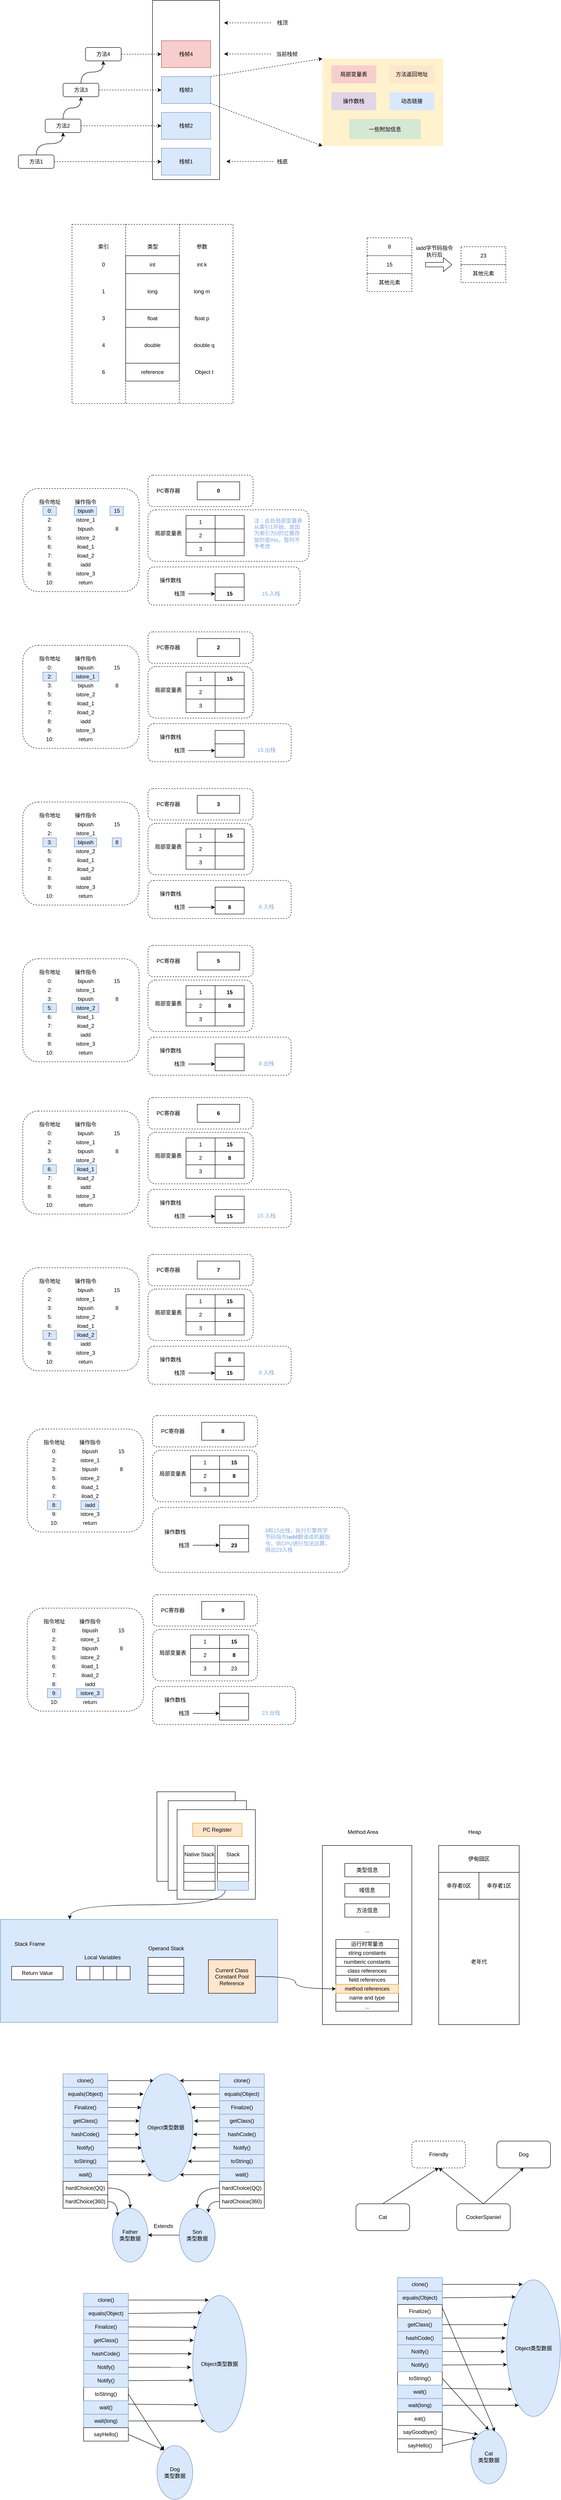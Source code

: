 <mxfile version="13.6.2" type="device"><diagram id="BhoF12RmmwXJAaV2Jyrg" name="Page-1"><mxGraphModel dx="666" dy="453" grid="1" gridSize="10" guides="1" tooltips="1" connect="1" arrows="1" fold="1" page="1" pageScale="1" pageWidth="827" pageHeight="1169" math="0" shadow="0"><root><mxCell id="0"/><mxCell id="1" parent="0"/><mxCell id="m9-29IGHkSjZO64ARbEi-3" value="" style="rounded=0;whiteSpace=wrap;html=1;" vertex="1" parent="1"><mxGeometry x="770" y="4190" width="200" height="400" as="geometry"/></mxCell><mxCell id="EKb4et1NYp_gkj3PgPFo-521" value="" style="rounded=0;whiteSpace=wrap;html=1;labelBackgroundColor=#ffffff;align=center;fillColor=#dae8fc;strokeColor=#6c8ebf;" parent="1" vertex="1"><mxGeometry x="50" y="4355" width="620" height="230" as="geometry"/></mxCell><mxCell id="EKb4et1NYp_gkj3PgPFo-508" value="" style="rounded=0;whiteSpace=wrap;html=1;labelBackgroundColor=#ffffff;fontColor=#7EA6E0;align=left;" parent="1" vertex="1"><mxGeometry x="400" y="4070" width="175" height="200" as="geometry"/></mxCell><mxCell id="EKb4et1NYp_gkj3PgPFo-507" value="" style="rounded=0;whiteSpace=wrap;html=1;labelBackgroundColor=#ffffff;fontColor=#7EA6E0;align=left;" parent="1" vertex="1"><mxGeometry x="425" y="4090" width="175" height="200" as="geometry"/></mxCell><mxCell id="EKb4et1NYp_gkj3PgPFo-121" value="&lt;span style=&quot;color: rgba(0 , 0 , 0 , 0) ; font-family: monospace ; font-size: 0px ; background-color: rgb(248 , 249 , 250)&quot;&gt;%3CmxGraphModel%3E%3Croot%3E%3CmxCell%20id%3D%220%22%2F%3E%3CmxCell%20id%3D%221%22%20parent%3D%220%22%2F%3E%3CmxCell%20id%3D%222%22%20value%3D%2215%20%E5%87%BA%E6%A0%88%22%20style%3D%22text%3Bhtml%3D1%3BstrokeColor%3Dnone%3BfillColor%3Dnone%3Balign%3Dcenter%3BverticalAlign%3Dmiddle%3BwhiteSpace%3Dwrap%3Brounded%3D0%3Bdashed%3D1%3BlabelBackgroundColor%3D%23ffffff%3BfontColor%3D%237EA6E0%3B%22%20vertex%3D%221%22%20parent%3D%221%22%3E%3CmxGeometry%20x%3D%22620%22%20y%3D%221734%22%20width%3D%2250%22%20height%3D%2220%22%20as%3D%22geometry%22%2F%3E%3C%2FmxCell%3E%3C%2Froot%3E%3C%2FmxGraphModel%3E&lt;/span&gt;" style="rounded=1;whiteSpace=wrap;html=1;dashed=1;labelBackgroundColor=#ffffff;" parent="1" vertex="1"><mxGeometry x="380" y="1335" width="340" height="85" as="geometry"/></mxCell><mxCell id="EKb4et1NYp_gkj3PgPFo-113" value="" style="rounded=1;whiteSpace=wrap;html=1;labelBackgroundColor=#ffffff;dashed=1;" parent="1" vertex="1"><mxGeometry x="380" y="1207.5" width="360" height="115" as="geometry"/></mxCell><mxCell id="EKb4et1NYp_gkj3PgPFo-112" value="" style="rounded=1;whiteSpace=wrap;html=1;dashed=1;labelBackgroundColor=#ffffff;" parent="1" vertex="1"><mxGeometry x="380" y="1130" width="235" height="70" as="geometry"/></mxCell><mxCell id="EKb4et1NYp_gkj3PgPFo-102" value="" style="rounded=1;whiteSpace=wrap;html=1;dashed=1;labelBackgroundColor=#ffffff;" parent="1" vertex="1"><mxGeometry x="100" y="1160" width="260" height="230" as="geometry"/></mxCell><mxCell id="EKb4et1NYp_gkj3PgPFo-70" value="" style="rounded=0;whiteSpace=wrap;html=1;labelBackgroundColor=#ffffff;dashed=1;" parent="1" vertex="1"><mxGeometry x="450" y="570" width="120" height="400" as="geometry"/></mxCell><mxCell id="EKb4et1NYp_gkj3PgPFo-69" value="" style="rounded=0;whiteSpace=wrap;html=1;labelBackgroundColor=#ffffff;dashed=1;" parent="1" vertex="1"><mxGeometry x="330" y="570" width="120" height="400" as="geometry"/></mxCell><mxCell id="EKb4et1NYp_gkj3PgPFo-68" value="" style="rounded=0;whiteSpace=wrap;html=1;labelBackgroundColor=#ffffff;dashed=1;" parent="1" vertex="1"><mxGeometry x="210" y="570" width="120" height="400" as="geometry"/></mxCell><mxCell id="EKb4et1NYp_gkj3PgPFo-29" value="" style="rounded=0;whiteSpace=wrap;html=1;fillColor=#fff2cc;strokeColor=none;" parent="1" vertex="1"><mxGeometry x="770" y="200" width="270" height="195" as="geometry"/></mxCell><mxCell id="EKb4et1NYp_gkj3PgPFo-5" value="" style="rounded=0;whiteSpace=wrap;html=1;" parent="1" vertex="1"><mxGeometry x="390" y="70" width="150" height="400" as="geometry"/></mxCell><mxCell id="EKb4et1NYp_gkj3PgPFo-1" value="栈帧4" style="rounded=0;whiteSpace=wrap;html=1;fillColor=#f8cecc;strokeColor=#b85450;" parent="1" vertex="1"><mxGeometry x="410" y="160" width="110" height="60" as="geometry"/></mxCell><mxCell id="EKb4et1NYp_gkj3PgPFo-2" value="栈帧3" style="rounded=0;whiteSpace=wrap;html=1;fillColor=#dae8fc;strokeColor=#6c8ebf;" parent="1" vertex="1"><mxGeometry x="410" y="240" width="110" height="60" as="geometry"/></mxCell><mxCell id="EKb4et1NYp_gkj3PgPFo-3" value="栈帧2" style="rounded=0;whiteSpace=wrap;html=1;fillColor=#dae8fc;strokeColor=#6c8ebf;" parent="1" vertex="1"><mxGeometry x="410" y="320" width="110" height="60" as="geometry"/></mxCell><mxCell id="EKb4et1NYp_gkj3PgPFo-4" value="栈帧1" style="rounded=0;whiteSpace=wrap;html=1;fillColor=#dae8fc;strokeColor=#6c8ebf;" parent="1" vertex="1"><mxGeometry x="410" y="400" width="110" height="60" as="geometry"/></mxCell><mxCell id="EKb4et1NYp_gkj3PgPFo-17" style="edgeStyle=orthogonalEdgeStyle;curved=1;rounded=0;orthogonalLoop=1;jettySize=auto;html=1;exitX=1;exitY=0.5;exitDx=0;exitDy=0;entryX=0;entryY=0.5;entryDx=0;entryDy=0;dashed=1;" parent="1" source="EKb4et1NYp_gkj3PgPFo-6" target="EKb4et1NYp_gkj3PgPFo-1" edge="1"><mxGeometry relative="1" as="geometry"/></mxCell><mxCell id="EKb4et1NYp_gkj3PgPFo-6" value="方法4" style="rounded=1;whiteSpace=wrap;html=1;" parent="1" vertex="1"><mxGeometry x="240" y="175" width="80" height="30" as="geometry"/></mxCell><mxCell id="EKb4et1NYp_gkj3PgPFo-13" style="edgeStyle=orthogonalEdgeStyle;curved=1;rounded=0;orthogonalLoop=1;jettySize=auto;html=1;exitX=0.5;exitY=0;exitDx=0;exitDy=0;entryX=0.5;entryY=1;entryDx=0;entryDy=0;" parent="1" source="EKb4et1NYp_gkj3PgPFo-7" target="EKb4et1NYp_gkj3PgPFo-6" edge="1"><mxGeometry relative="1" as="geometry"/></mxCell><mxCell id="EKb4et1NYp_gkj3PgPFo-16" style="edgeStyle=orthogonalEdgeStyle;curved=1;rounded=0;orthogonalLoop=1;jettySize=auto;html=1;exitX=1;exitY=0.5;exitDx=0;exitDy=0;entryX=0;entryY=0.5;entryDx=0;entryDy=0;dashed=1;" parent="1" source="EKb4et1NYp_gkj3PgPFo-7" target="EKb4et1NYp_gkj3PgPFo-2" edge="1"><mxGeometry relative="1" as="geometry"/></mxCell><mxCell id="EKb4et1NYp_gkj3PgPFo-7" value="方法3" style="rounded=1;whiteSpace=wrap;html=1;" parent="1" vertex="1"><mxGeometry x="190" y="255" width="80" height="30" as="geometry"/></mxCell><mxCell id="EKb4et1NYp_gkj3PgPFo-12" style="edgeStyle=orthogonalEdgeStyle;curved=1;rounded=0;orthogonalLoop=1;jettySize=auto;html=1;exitX=0.5;exitY=0;exitDx=0;exitDy=0;entryX=0.5;entryY=1;entryDx=0;entryDy=0;" parent="1" source="EKb4et1NYp_gkj3PgPFo-8" target="EKb4et1NYp_gkj3PgPFo-7" edge="1"><mxGeometry relative="1" as="geometry"/></mxCell><mxCell id="EKb4et1NYp_gkj3PgPFo-15" style="edgeStyle=orthogonalEdgeStyle;curved=1;rounded=0;orthogonalLoop=1;jettySize=auto;html=1;exitX=1;exitY=0.5;exitDx=0;exitDy=0;entryX=0;entryY=0.5;entryDx=0;entryDy=0;dashed=1;" parent="1" source="EKb4et1NYp_gkj3PgPFo-8" target="EKb4et1NYp_gkj3PgPFo-3" edge="1"><mxGeometry relative="1" as="geometry"/></mxCell><mxCell id="EKb4et1NYp_gkj3PgPFo-8" value="方法2" style="rounded=1;whiteSpace=wrap;html=1;" parent="1" vertex="1"><mxGeometry x="150" y="335" width="80" height="30" as="geometry"/></mxCell><mxCell id="EKb4et1NYp_gkj3PgPFo-11" style="edgeStyle=orthogonalEdgeStyle;rounded=0;orthogonalLoop=1;jettySize=auto;html=1;exitX=0.5;exitY=0;exitDx=0;exitDy=0;entryX=0.5;entryY=1;entryDx=0;entryDy=0;curved=1;" parent="1" source="EKb4et1NYp_gkj3PgPFo-9" target="EKb4et1NYp_gkj3PgPFo-8" edge="1"><mxGeometry relative="1" as="geometry"/></mxCell><mxCell id="EKb4et1NYp_gkj3PgPFo-14" style="edgeStyle=orthogonalEdgeStyle;curved=1;rounded=0;orthogonalLoop=1;jettySize=auto;html=1;exitX=1;exitY=0.5;exitDx=0;exitDy=0;entryX=0;entryY=0.5;entryDx=0;entryDy=0;dashed=1;" parent="1" source="EKb4et1NYp_gkj3PgPFo-9" target="EKb4et1NYp_gkj3PgPFo-4" edge="1"><mxGeometry relative="1" as="geometry"/></mxCell><mxCell id="EKb4et1NYp_gkj3PgPFo-9" value="方法1" style="rounded=1;whiteSpace=wrap;html=1;" parent="1" vertex="1"><mxGeometry x="90" y="415" width="80" height="30" as="geometry"/></mxCell><mxCell id="EKb4et1NYp_gkj3PgPFo-18" value="栈顶" style="text;html=1;align=center;verticalAlign=middle;resizable=0;points=[];autosize=1;" parent="1" vertex="1"><mxGeometry x="660" y="110" width="40" height="20" as="geometry"/></mxCell><mxCell id="EKb4et1NYp_gkj3PgPFo-19" value="" style="endArrow=classic;html=1;dashed=1;" parent="1" edge="1"><mxGeometry width="50" height="50" relative="1" as="geometry"><mxPoint x="655" y="120" as="sourcePoint"/><mxPoint x="550" y="120" as="targetPoint"/></mxGeometry></mxCell><mxCell id="EKb4et1NYp_gkj3PgPFo-20" value="当前栈帧" style="text;html=1;align=center;verticalAlign=middle;resizable=0;points=[];autosize=1;" parent="1" vertex="1"><mxGeometry x="660" y="180" width="60" height="20" as="geometry"/></mxCell><mxCell id="EKb4et1NYp_gkj3PgPFo-21" value="" style="endArrow=classic;html=1;dashed=1;" parent="1" edge="1"><mxGeometry width="50" height="50" relative="1" as="geometry"><mxPoint x="655" y="189.5" as="sourcePoint"/><mxPoint x="550" y="189.5" as="targetPoint"/></mxGeometry></mxCell><mxCell id="EKb4et1NYp_gkj3PgPFo-22" value="栈底" style="text;html=1;align=center;verticalAlign=middle;resizable=0;points=[];autosize=1;" parent="1" vertex="1"><mxGeometry x="660" y="420" width="40" height="20" as="geometry"/></mxCell><mxCell id="EKb4et1NYp_gkj3PgPFo-23" value="" style="endArrow=classic;html=1;dashed=1;" parent="1" edge="1"><mxGeometry width="50" height="50" relative="1" as="geometry"><mxPoint x="660" y="429.5" as="sourcePoint"/><mxPoint x="555" y="429.5" as="targetPoint"/></mxGeometry></mxCell><mxCell id="EKb4et1NYp_gkj3PgPFo-24" value="局部变量表" style="rounded=0;whiteSpace=wrap;html=1;fillColor=#f8cecc;strokeColor=none;" parent="1" vertex="1"><mxGeometry x="790" y="215" width="100" height="40" as="geometry"/></mxCell><mxCell id="EKb4et1NYp_gkj3PgPFo-25" value="方法返回地址" style="rounded=0;whiteSpace=wrap;html=1;fillColor=#ffe6cc;strokeColor=none;" parent="1" vertex="1"><mxGeometry x="920" y="215" width="100" height="40" as="geometry"/></mxCell><mxCell id="EKb4et1NYp_gkj3PgPFo-26" value="操作数栈" style="rounded=0;whiteSpace=wrap;html=1;fillColor=#e1d5e7;strokeColor=none;" parent="1" vertex="1"><mxGeometry x="790" y="275" width="100" height="40" as="geometry"/></mxCell><mxCell id="EKb4et1NYp_gkj3PgPFo-27" value="动态链接" style="rounded=0;whiteSpace=wrap;html=1;fillColor=#dae8fc;strokeColor=none;" parent="1" vertex="1"><mxGeometry x="920" y="275" width="100" height="40" as="geometry"/></mxCell><mxCell id="EKb4et1NYp_gkj3PgPFo-28" value="一些附加信息" style="rounded=0;whiteSpace=wrap;html=1;fillColor=#d5e8d4;strokeColor=none;" parent="1" vertex="1"><mxGeometry x="830" y="335" width="160" height="45" as="geometry"/></mxCell><mxCell id="EKb4et1NYp_gkj3PgPFo-30" value="" style="endArrow=classic;html=1;dashed=1;exitX=1;exitY=0;exitDx=0;exitDy=0;entryX=0;entryY=0;entryDx=0;entryDy=0;" parent="1" source="EKb4et1NYp_gkj3PgPFo-2" target="EKb4et1NYp_gkj3PgPFo-29" edge="1"><mxGeometry width="50" height="50" relative="1" as="geometry"><mxPoint x="550" y="240" as="sourcePoint"/><mxPoint x="710" y="220" as="targetPoint"/></mxGeometry></mxCell><mxCell id="EKb4et1NYp_gkj3PgPFo-31" value="" style="endArrow=classic;html=1;dashed=1;entryX=0;entryY=1;entryDx=0;entryDy=0;" parent="1" target="EKb4et1NYp_gkj3PgPFo-29" edge="1"><mxGeometry width="50" height="50" relative="1" as="geometry"><mxPoint x="520" y="300" as="sourcePoint"/><mxPoint x="680" y="280" as="targetPoint"/></mxGeometry></mxCell><mxCell id="EKb4et1NYp_gkj3PgPFo-48" value="int" style="rounded=0;whiteSpace=wrap;html=1;labelBackgroundColor=#ffffff;" parent="1" vertex="1"><mxGeometry x="330" y="640" width="120" height="40" as="geometry"/></mxCell><mxCell id="EKb4et1NYp_gkj3PgPFo-50" value="long" style="rounded=0;whiteSpace=wrap;html=1;labelBackgroundColor=#ffffff;" parent="1" vertex="1"><mxGeometry x="330" y="680" width="120" height="80" as="geometry"/></mxCell><mxCell id="EKb4et1NYp_gkj3PgPFo-51" value="float" style="rounded=0;whiteSpace=wrap;html=1;labelBackgroundColor=#ffffff;" parent="1" vertex="1"><mxGeometry x="330" y="760" width="120" height="40" as="geometry"/></mxCell><mxCell id="EKb4et1NYp_gkj3PgPFo-52" value="double" style="rounded=0;whiteSpace=wrap;html=1;labelBackgroundColor=#ffffff;" parent="1" vertex="1"><mxGeometry x="330" y="800" width="120" height="80" as="geometry"/></mxCell><mxCell id="EKb4et1NYp_gkj3PgPFo-53" value="reference" style="rounded=0;whiteSpace=wrap;html=1;labelBackgroundColor=#ffffff;" parent="1" vertex="1"><mxGeometry x="330" y="880" width="120" height="40" as="geometry"/></mxCell><mxCell id="EKb4et1NYp_gkj3PgPFo-55" value="int k" style="text;html=1;align=center;verticalAlign=middle;resizable=0;points=[];autosize=1;" parent="1" vertex="1"><mxGeometry x="480" y="650" width="40" height="20" as="geometry"/></mxCell><mxCell id="EKb4et1NYp_gkj3PgPFo-56" value="long m" style="text;html=1;align=center;verticalAlign=middle;resizable=0;points=[];autosize=1;" parent="1" vertex="1"><mxGeometry x="475" y="710" width="50" height="20" as="geometry"/></mxCell><mxCell id="EKb4et1NYp_gkj3PgPFo-57" value="float p" style="text;html=1;align=center;verticalAlign=middle;resizable=0;points=[];autosize=1;" parent="1" vertex="1"><mxGeometry x="475" y="770" width="50" height="20" as="geometry"/></mxCell><mxCell id="EKb4et1NYp_gkj3PgPFo-58" value="double q" style="text;html=1;align=center;verticalAlign=middle;resizable=0;points=[];autosize=1;" parent="1" vertex="1"><mxGeometry x="475" y="830" width="60" height="20" as="geometry"/></mxCell><mxCell id="EKb4et1NYp_gkj3PgPFo-59" value="Object t" style="text;html=1;align=center;verticalAlign=middle;resizable=0;points=[];autosize=1;" parent="1" vertex="1"><mxGeometry x="475" y="890" width="60" height="20" as="geometry"/></mxCell><mxCell id="EKb4et1NYp_gkj3PgPFo-60" value="0" style="text;html=1;align=center;verticalAlign=middle;resizable=0;points=[];autosize=1;" parent="1" vertex="1"><mxGeometry x="270" y="650" width="20" height="20" as="geometry"/></mxCell><mxCell id="EKb4et1NYp_gkj3PgPFo-61" value="1" style="text;html=1;align=center;verticalAlign=middle;resizable=0;points=[];autosize=1;" parent="1" vertex="1"><mxGeometry x="270" y="710" width="20" height="20" as="geometry"/></mxCell><mxCell id="EKb4et1NYp_gkj3PgPFo-62" value="3" style="text;html=1;align=center;verticalAlign=middle;resizable=0;points=[];autosize=1;" parent="1" vertex="1"><mxGeometry x="270" y="770" width="20" height="20" as="geometry"/></mxCell><mxCell id="EKb4et1NYp_gkj3PgPFo-63" value="4" style="text;html=1;align=center;verticalAlign=middle;resizable=0;points=[];autosize=1;" parent="1" vertex="1"><mxGeometry x="270" y="830" width="20" height="20" as="geometry"/></mxCell><mxCell id="EKb4et1NYp_gkj3PgPFo-64" value="6" style="text;html=1;align=center;verticalAlign=middle;resizable=0;points=[];autosize=1;" parent="1" vertex="1"><mxGeometry x="270" y="890" width="20" height="20" as="geometry"/></mxCell><mxCell id="EKb4et1NYp_gkj3PgPFo-65" value="索引" style="text;html=1;align=center;verticalAlign=middle;resizable=0;points=[];autosize=1;" parent="1" vertex="1"><mxGeometry x="260" y="610" width="40" height="20" as="geometry"/></mxCell><mxCell id="EKb4et1NYp_gkj3PgPFo-66" value="类型" style="text;html=1;align=center;verticalAlign=middle;resizable=0;points=[];autosize=1;" parent="1" vertex="1"><mxGeometry x="370" y="610" width="40" height="20" as="geometry"/></mxCell><mxCell id="EKb4et1NYp_gkj3PgPFo-67" value="参数" style="text;html=1;align=center;verticalAlign=middle;resizable=0;points=[];autosize=1;" parent="1" vertex="1"><mxGeometry x="480" y="610" width="40" height="20" as="geometry"/></mxCell><mxCell id="EKb4et1NYp_gkj3PgPFo-71" value="8" style="rounded=0;whiteSpace=wrap;html=1;dashed=1;labelBackgroundColor=#ffffff;" parent="1" vertex="1"><mxGeometry x="870" y="600" width="100" height="40" as="geometry"/></mxCell><mxCell id="EKb4et1NYp_gkj3PgPFo-72" value="15" style="rounded=0;whiteSpace=wrap;html=1;dashed=1;labelBackgroundColor=#ffffff;" parent="1" vertex="1"><mxGeometry x="870" y="640" width="100" height="40" as="geometry"/></mxCell><mxCell id="EKb4et1NYp_gkj3PgPFo-73" value="其他元素" style="rounded=0;whiteSpace=wrap;html=1;dashed=1;labelBackgroundColor=#ffffff;" parent="1" vertex="1"><mxGeometry x="870" y="680" width="100" height="40" as="geometry"/></mxCell><mxCell id="EKb4et1NYp_gkj3PgPFo-74" value="" style="shape=flexArrow;endArrow=classic;html=1;" parent="1" edge="1"><mxGeometry width="50" height="50" relative="1" as="geometry"><mxPoint x="1000" y="660" as="sourcePoint"/><mxPoint x="1060" y="660" as="targetPoint"/></mxGeometry></mxCell><mxCell id="EKb4et1NYp_gkj3PgPFo-75" value="23" style="rounded=0;whiteSpace=wrap;html=1;dashed=1;labelBackgroundColor=#ffffff;" parent="1" vertex="1"><mxGeometry x="1080" y="620" width="100" height="40" as="geometry"/></mxCell><mxCell id="EKb4et1NYp_gkj3PgPFo-76" value="其他元素" style="rounded=0;whiteSpace=wrap;html=1;dashed=1;labelBackgroundColor=#ffffff;" parent="1" vertex="1"><mxGeometry x="1080" y="660" width="100" height="40" as="geometry"/></mxCell><mxCell id="EKb4et1NYp_gkj3PgPFo-77" value="iadd字节码指令&lt;br&gt;执行后" style="text;html=1;align=center;verticalAlign=middle;resizable=0;points=[];autosize=1;" parent="1" vertex="1"><mxGeometry x="970" y="615" width="100" height="30" as="geometry"/></mxCell><mxCell id="EKb4et1NYp_gkj3PgPFo-79" value="指令地址" style="text;html=1;align=center;verticalAlign=middle;resizable=0;points=[];autosize=1;" parent="1" vertex="1"><mxGeometry x="130" y="1180" width="60" height="20" as="geometry"/></mxCell><mxCell id="EKb4et1NYp_gkj3PgPFo-80" value="操作指令" style="text;html=1;align=center;verticalAlign=middle;resizable=0;points=[];autosize=1;" parent="1" vertex="1"><mxGeometry x="210" y="1180" width="60" height="20" as="geometry"/></mxCell><mxCell id="EKb4et1NYp_gkj3PgPFo-81" value="0:" style="text;html=1;align=center;verticalAlign=middle;resizable=0;points=[];autosize=1;fillColor=#dae8fc;strokeColor=#6c8ebf;" parent="1" vertex="1"><mxGeometry x="145" y="1200" width="30" height="20" as="geometry"/></mxCell><mxCell id="EKb4et1NYp_gkj3PgPFo-82" value="2:" style="text;html=1;align=center;verticalAlign=middle;resizable=0;points=[];autosize=1;" parent="1" vertex="1"><mxGeometry x="145" y="1220" width="30" height="20" as="geometry"/></mxCell><mxCell id="EKb4et1NYp_gkj3PgPFo-83" value="3:" style="text;html=1;align=center;verticalAlign=middle;resizable=0;points=[];autosize=1;" parent="1" vertex="1"><mxGeometry x="145" y="1240" width="30" height="20" as="geometry"/></mxCell><mxCell id="EKb4et1NYp_gkj3PgPFo-84" value="5:" style="text;html=1;align=center;verticalAlign=middle;resizable=0;points=[];autosize=1;" parent="1" vertex="1"><mxGeometry x="145" y="1260" width="30" height="20" as="geometry"/></mxCell><mxCell id="EKb4et1NYp_gkj3PgPFo-85" value="6:" style="text;html=1;align=center;verticalAlign=middle;resizable=0;points=[];autosize=1;" parent="1" vertex="1"><mxGeometry x="145" y="1280" width="30" height="20" as="geometry"/></mxCell><mxCell id="EKb4et1NYp_gkj3PgPFo-86" value="7:" style="text;html=1;align=center;verticalAlign=middle;resizable=0;points=[];autosize=1;" parent="1" vertex="1"><mxGeometry x="145" y="1300" width="30" height="20" as="geometry"/></mxCell><mxCell id="EKb4et1NYp_gkj3PgPFo-87" value="8:" style="text;html=1;align=center;verticalAlign=middle;resizable=0;points=[];autosize=1;" parent="1" vertex="1"><mxGeometry x="145" y="1320" width="30" height="20" as="geometry"/></mxCell><mxCell id="EKb4et1NYp_gkj3PgPFo-88" value="9:" style="text;html=1;align=center;verticalAlign=middle;resizable=0;points=[];autosize=1;" parent="1" vertex="1"><mxGeometry x="145" y="1340" width="30" height="20" as="geometry"/></mxCell><mxCell id="EKb4et1NYp_gkj3PgPFo-89" value="10:" style="text;html=1;align=center;verticalAlign=middle;resizable=0;points=[];autosize=1;" parent="1" vertex="1"><mxGeometry x="145" y="1360" width="30" height="20" as="geometry"/></mxCell><mxCell id="EKb4et1NYp_gkj3PgPFo-91" value="bipush" style="text;html=1;align=center;verticalAlign=middle;resizable=0;points=[];autosize=1;fillColor=#dae8fc;strokeColor=#6c8ebf;" parent="1" vertex="1"><mxGeometry x="215" y="1200" width="50" height="20" as="geometry"/></mxCell><mxCell id="EKb4et1NYp_gkj3PgPFo-92" value="istore_1" style="text;html=1;align=center;verticalAlign=middle;resizable=0;points=[];autosize=1;" parent="1" vertex="1"><mxGeometry x="210" y="1220" width="60" height="20" as="geometry"/></mxCell><mxCell id="EKb4et1NYp_gkj3PgPFo-93" value="bipush" style="text;html=1;align=center;verticalAlign=middle;resizable=0;points=[];autosize=1;" parent="1" vertex="1"><mxGeometry x="215" y="1240" width="50" height="20" as="geometry"/></mxCell><mxCell id="EKb4et1NYp_gkj3PgPFo-94" value="istore_2" style="text;html=1;align=center;verticalAlign=middle;resizable=0;points=[];autosize=1;" parent="1" vertex="1"><mxGeometry x="210" y="1260" width="60" height="20" as="geometry"/></mxCell><mxCell id="EKb4et1NYp_gkj3PgPFo-95" value="iload_1" style="text;html=1;align=center;verticalAlign=middle;resizable=0;points=[];autosize=1;" parent="1" vertex="1"><mxGeometry x="215" y="1280" width="50" height="20" as="geometry"/></mxCell><mxCell id="EKb4et1NYp_gkj3PgPFo-96" value="iload_2" style="text;html=1;align=center;verticalAlign=middle;resizable=0;points=[];autosize=1;" parent="1" vertex="1"><mxGeometry x="215" y="1300" width="50" height="20" as="geometry"/></mxCell><mxCell id="EKb4et1NYp_gkj3PgPFo-97" value="iadd" style="text;html=1;align=center;verticalAlign=middle;resizable=0;points=[];autosize=1;" parent="1" vertex="1"><mxGeometry x="220" y="1320" width="40" height="20" as="geometry"/></mxCell><mxCell id="EKb4et1NYp_gkj3PgPFo-98" value="istore_3" style="text;html=1;align=center;verticalAlign=middle;resizable=0;points=[];autosize=1;" parent="1" vertex="1"><mxGeometry x="210" y="1340" width="60" height="20" as="geometry"/></mxCell><mxCell id="EKb4et1NYp_gkj3PgPFo-99" value="return" style="text;html=1;align=center;verticalAlign=middle;resizable=0;points=[];autosize=1;" parent="1" vertex="1"><mxGeometry x="215" y="1360" width="50" height="20" as="geometry"/></mxCell><mxCell id="EKb4et1NYp_gkj3PgPFo-100" value="15" style="text;html=1;align=center;verticalAlign=middle;resizable=0;points=[];autosize=1;fillColor=#dae8fc;strokeColor=#6c8ebf;" parent="1" vertex="1"><mxGeometry x="295" y="1200" width="30" height="20" as="geometry"/></mxCell><mxCell id="EKb4et1NYp_gkj3PgPFo-101" value="8" style="text;html=1;align=center;verticalAlign=middle;resizable=0;points=[];autosize=1;" parent="1" vertex="1"><mxGeometry x="300" y="1240" width="20" height="20" as="geometry"/></mxCell><mxCell id="EKb4et1NYp_gkj3PgPFo-103" value="PC寄存器" style="text;html=1;align=center;verticalAlign=middle;resizable=0;points=[];autosize=1;" parent="1" vertex="1"><mxGeometry x="390" y="1155" width="70" height="20" as="geometry"/></mxCell><mxCell id="EKb4et1NYp_gkj3PgPFo-104" value="&lt;b&gt;0&lt;/b&gt;" style="rounded=0;whiteSpace=wrap;html=1;labelBackgroundColor=#ffffff;" parent="1" vertex="1"><mxGeometry x="490" y="1145" width="95" height="40" as="geometry"/></mxCell><mxCell id="EKb4et1NYp_gkj3PgPFo-105" value="1" style="rounded=0;whiteSpace=wrap;html=1;labelBackgroundColor=#ffffff;" parent="1" vertex="1"><mxGeometry x="465" y="1220" width="65" height="30" as="geometry"/></mxCell><mxCell id="EKb4et1NYp_gkj3PgPFo-106" value="" style="rounded=0;whiteSpace=wrap;html=1;labelBackgroundColor=#ffffff;" parent="1" vertex="1"><mxGeometry x="530" y="1220" width="65" height="30" as="geometry"/></mxCell><mxCell id="EKb4et1NYp_gkj3PgPFo-107" value="2" style="rounded=0;whiteSpace=wrap;html=1;labelBackgroundColor=#ffffff;" parent="1" vertex="1"><mxGeometry x="465" y="1250" width="65" height="30" as="geometry"/></mxCell><mxCell id="EKb4et1NYp_gkj3PgPFo-108" value="" style="rounded=0;whiteSpace=wrap;html=1;labelBackgroundColor=#ffffff;" parent="1" vertex="1"><mxGeometry x="530" y="1250" width="65" height="30" as="geometry"/></mxCell><mxCell id="EKb4et1NYp_gkj3PgPFo-109" value="3" style="rounded=0;whiteSpace=wrap;html=1;labelBackgroundColor=#ffffff;" parent="1" vertex="1"><mxGeometry x="465" y="1280" width="65" height="30" as="geometry"/></mxCell><mxCell id="EKb4et1NYp_gkj3PgPFo-110" value="" style="rounded=0;whiteSpace=wrap;html=1;labelBackgroundColor=#ffffff;" parent="1" vertex="1"><mxGeometry x="530" y="1280" width="65" height="30" as="geometry"/></mxCell><mxCell id="EKb4et1NYp_gkj3PgPFo-111" value="局部变量表" style="text;html=1;align=center;verticalAlign=middle;resizable=0;points=[];autosize=1;" parent="1" vertex="1"><mxGeometry x="385" y="1250" width="80" height="20" as="geometry"/></mxCell><mxCell id="EKb4et1NYp_gkj3PgPFo-114" value="" style="rounded=0;whiteSpace=wrap;html=1;labelBackgroundColor=#ffffff;" parent="1" vertex="1"><mxGeometry x="530" y="1350" width="65" height="30" as="geometry"/></mxCell><mxCell id="EKb4et1NYp_gkj3PgPFo-115" value="&lt;b&gt;15&lt;/b&gt;" style="rounded=0;whiteSpace=wrap;html=1;labelBackgroundColor=#ffffff;" parent="1" vertex="1"><mxGeometry x="530" y="1380" width="65" height="30" as="geometry"/></mxCell><mxCell id="EKb4et1NYp_gkj3PgPFo-119" value="" style="edgeStyle=orthogonalEdgeStyle;curved=1;rounded=0;orthogonalLoop=1;jettySize=auto;html=1;" parent="1" source="EKb4et1NYp_gkj3PgPFo-118" target="EKb4et1NYp_gkj3PgPFo-115" edge="1"><mxGeometry relative="1" as="geometry"/></mxCell><mxCell id="EKb4et1NYp_gkj3PgPFo-118" value="栈顶" style="text;html=1;align=center;verticalAlign=middle;resizable=0;points=[];autosize=1;" parent="1" vertex="1"><mxGeometry x="430" y="1385" width="40" height="20" as="geometry"/></mxCell><mxCell id="EKb4et1NYp_gkj3PgPFo-120" value="操作数栈" style="text;html=1;align=center;verticalAlign=middle;resizable=0;points=[];autosize=1;" parent="1" vertex="1"><mxGeometry x="400" y="1355" width="60" height="20" as="geometry"/></mxCell><mxCell id="EKb4et1NYp_gkj3PgPFo-163" value="" style="rounded=1;whiteSpace=wrap;html=1;dashed=1;labelBackgroundColor=#ffffff;" parent="1" vertex="1"><mxGeometry x="380" y="1685" width="320" height="85" as="geometry"/></mxCell><mxCell id="EKb4et1NYp_gkj3PgPFo-164" value="" style="rounded=1;whiteSpace=wrap;html=1;labelBackgroundColor=#ffffff;dashed=1;" parent="1" vertex="1"><mxGeometry x="380" y="1557.5" width="235" height="115" as="geometry"/></mxCell><mxCell id="EKb4et1NYp_gkj3PgPFo-165" value="" style="rounded=1;whiteSpace=wrap;html=1;dashed=1;labelBackgroundColor=#ffffff;" parent="1" vertex="1"><mxGeometry x="380" y="1480" width="235" height="70" as="geometry"/></mxCell><mxCell id="EKb4et1NYp_gkj3PgPFo-166" value="" style="rounded=1;whiteSpace=wrap;html=1;dashed=1;labelBackgroundColor=#ffffff;" parent="1" vertex="1"><mxGeometry x="100" y="1510" width="260" height="230" as="geometry"/></mxCell><mxCell id="EKb4et1NYp_gkj3PgPFo-167" value="指令地址" style="text;html=1;align=center;verticalAlign=middle;resizable=0;points=[];autosize=1;" parent="1" vertex="1"><mxGeometry x="130" y="1530" width="60" height="20" as="geometry"/></mxCell><mxCell id="EKb4et1NYp_gkj3PgPFo-168" value="操作指令" style="text;html=1;align=center;verticalAlign=middle;resizable=0;points=[];autosize=1;" parent="1" vertex="1"><mxGeometry x="210" y="1530" width="60" height="20" as="geometry"/></mxCell><mxCell id="EKb4et1NYp_gkj3PgPFo-169" value="0:" style="text;html=1;align=center;verticalAlign=middle;resizable=0;points=[];autosize=1;" parent="1" vertex="1"><mxGeometry x="145" y="1550" width="30" height="20" as="geometry"/></mxCell><mxCell id="EKb4et1NYp_gkj3PgPFo-170" value="2:" style="text;html=1;align=center;verticalAlign=middle;resizable=0;points=[];autosize=1;fillColor=#dae8fc;strokeColor=#6c8ebf;" parent="1" vertex="1"><mxGeometry x="145" y="1570" width="30" height="20" as="geometry"/></mxCell><mxCell id="EKb4et1NYp_gkj3PgPFo-171" value="3:" style="text;html=1;align=center;verticalAlign=middle;resizable=0;points=[];autosize=1;" parent="1" vertex="1"><mxGeometry x="145" y="1590" width="30" height="20" as="geometry"/></mxCell><mxCell id="EKb4et1NYp_gkj3PgPFo-172" value="5:" style="text;html=1;align=center;verticalAlign=middle;resizable=0;points=[];autosize=1;" parent="1" vertex="1"><mxGeometry x="145" y="1610" width="30" height="20" as="geometry"/></mxCell><mxCell id="EKb4et1NYp_gkj3PgPFo-173" value="6:" style="text;html=1;align=center;verticalAlign=middle;resizable=0;points=[];autosize=1;" parent="1" vertex="1"><mxGeometry x="145" y="1630" width="30" height="20" as="geometry"/></mxCell><mxCell id="EKb4et1NYp_gkj3PgPFo-174" value="7:" style="text;html=1;align=center;verticalAlign=middle;resizable=0;points=[];autosize=1;" parent="1" vertex="1"><mxGeometry x="145" y="1650" width="30" height="20" as="geometry"/></mxCell><mxCell id="EKb4et1NYp_gkj3PgPFo-175" value="8:" style="text;html=1;align=center;verticalAlign=middle;resizable=0;points=[];autosize=1;" parent="1" vertex="1"><mxGeometry x="145" y="1670" width="30" height="20" as="geometry"/></mxCell><mxCell id="EKb4et1NYp_gkj3PgPFo-176" value="9:" style="text;html=1;align=center;verticalAlign=middle;resizable=0;points=[];autosize=1;" parent="1" vertex="1"><mxGeometry x="145" y="1690" width="30" height="20" as="geometry"/></mxCell><mxCell id="EKb4et1NYp_gkj3PgPFo-177" value="10:" style="text;html=1;align=center;verticalAlign=middle;resizable=0;points=[];autosize=1;" parent="1" vertex="1"><mxGeometry x="145" y="1710" width="30" height="20" as="geometry"/></mxCell><mxCell id="EKb4et1NYp_gkj3PgPFo-178" value="bipush" style="text;html=1;align=center;verticalAlign=middle;resizable=0;points=[];autosize=1;" parent="1" vertex="1"><mxGeometry x="215" y="1550" width="50" height="20" as="geometry"/></mxCell><mxCell id="EKb4et1NYp_gkj3PgPFo-179" value="istore_1" style="text;html=1;align=center;verticalAlign=middle;resizable=0;points=[];autosize=1;fillColor=#dae8fc;strokeColor=#6c8ebf;" parent="1" vertex="1"><mxGeometry x="210" y="1570" width="60" height="20" as="geometry"/></mxCell><mxCell id="EKb4et1NYp_gkj3PgPFo-180" value="bipush" style="text;html=1;align=center;verticalAlign=middle;resizable=0;points=[];autosize=1;" parent="1" vertex="1"><mxGeometry x="215" y="1590" width="50" height="20" as="geometry"/></mxCell><mxCell id="EKb4et1NYp_gkj3PgPFo-181" value="istore_2" style="text;html=1;align=center;verticalAlign=middle;resizable=0;points=[];autosize=1;" parent="1" vertex="1"><mxGeometry x="210" y="1610" width="60" height="20" as="geometry"/></mxCell><mxCell id="EKb4et1NYp_gkj3PgPFo-182" value="iload_1" style="text;html=1;align=center;verticalAlign=middle;resizable=0;points=[];autosize=1;" parent="1" vertex="1"><mxGeometry x="215" y="1630" width="50" height="20" as="geometry"/></mxCell><mxCell id="EKb4et1NYp_gkj3PgPFo-183" value="iload_2" style="text;html=1;align=center;verticalAlign=middle;resizable=0;points=[];autosize=1;" parent="1" vertex="1"><mxGeometry x="215" y="1650" width="50" height="20" as="geometry"/></mxCell><mxCell id="EKb4et1NYp_gkj3PgPFo-184" value="iadd" style="text;html=1;align=center;verticalAlign=middle;resizable=0;points=[];autosize=1;" parent="1" vertex="1"><mxGeometry x="220" y="1670" width="40" height="20" as="geometry"/></mxCell><mxCell id="EKb4et1NYp_gkj3PgPFo-185" value="istore_3" style="text;html=1;align=center;verticalAlign=middle;resizable=0;points=[];autosize=1;" parent="1" vertex="1"><mxGeometry x="210" y="1690" width="60" height="20" as="geometry"/></mxCell><mxCell id="EKb4et1NYp_gkj3PgPFo-186" value="return" style="text;html=1;align=center;verticalAlign=middle;resizable=0;points=[];autosize=1;" parent="1" vertex="1"><mxGeometry x="215" y="1710" width="50" height="20" as="geometry"/></mxCell><mxCell id="EKb4et1NYp_gkj3PgPFo-187" value="15" style="text;html=1;align=center;verticalAlign=middle;resizable=0;points=[];autosize=1;" parent="1" vertex="1"><mxGeometry x="295" y="1550" width="30" height="20" as="geometry"/></mxCell><mxCell id="EKb4et1NYp_gkj3PgPFo-188" value="8" style="text;html=1;align=center;verticalAlign=middle;resizable=0;points=[];autosize=1;" parent="1" vertex="1"><mxGeometry x="300" y="1590" width="20" height="20" as="geometry"/></mxCell><mxCell id="EKb4et1NYp_gkj3PgPFo-189" value="PC寄存器" style="text;html=1;align=center;verticalAlign=middle;resizable=0;points=[];autosize=1;" parent="1" vertex="1"><mxGeometry x="390" y="1505" width="70" height="20" as="geometry"/></mxCell><mxCell id="EKb4et1NYp_gkj3PgPFo-190" value="&lt;b&gt;2&lt;/b&gt;" style="rounded=0;whiteSpace=wrap;html=1;labelBackgroundColor=#ffffff;" parent="1" vertex="1"><mxGeometry x="490" y="1495" width="95" height="40" as="geometry"/></mxCell><mxCell id="EKb4et1NYp_gkj3PgPFo-191" value="1" style="rounded=0;whiteSpace=wrap;html=1;labelBackgroundColor=#ffffff;" parent="1" vertex="1"><mxGeometry x="465" y="1570" width="65" height="30" as="geometry"/></mxCell><mxCell id="EKb4et1NYp_gkj3PgPFo-192" value="&lt;b&gt;15&lt;/b&gt;" style="rounded=0;whiteSpace=wrap;html=1;labelBackgroundColor=#ffffff;" parent="1" vertex="1"><mxGeometry x="530" y="1570" width="65" height="30" as="geometry"/></mxCell><mxCell id="EKb4et1NYp_gkj3PgPFo-193" value="2" style="rounded=0;whiteSpace=wrap;html=1;labelBackgroundColor=#ffffff;" parent="1" vertex="1"><mxGeometry x="465" y="1600" width="65" height="30" as="geometry"/></mxCell><mxCell id="EKb4et1NYp_gkj3PgPFo-194" value="" style="rounded=0;whiteSpace=wrap;html=1;labelBackgroundColor=#ffffff;" parent="1" vertex="1"><mxGeometry x="530" y="1600" width="65" height="30" as="geometry"/></mxCell><mxCell id="EKb4et1NYp_gkj3PgPFo-195" value="3" style="rounded=0;whiteSpace=wrap;html=1;labelBackgroundColor=#ffffff;" parent="1" vertex="1"><mxGeometry x="465" y="1630" width="65" height="30" as="geometry"/></mxCell><mxCell id="EKb4et1NYp_gkj3PgPFo-196" value="" style="rounded=0;whiteSpace=wrap;html=1;labelBackgroundColor=#ffffff;" parent="1" vertex="1"><mxGeometry x="530" y="1630" width="65" height="30" as="geometry"/></mxCell><mxCell id="EKb4et1NYp_gkj3PgPFo-197" value="局部变量表" style="text;html=1;align=center;verticalAlign=middle;resizable=0;points=[];autosize=1;" parent="1" vertex="1"><mxGeometry x="385" y="1600" width="80" height="20" as="geometry"/></mxCell><mxCell id="EKb4et1NYp_gkj3PgPFo-198" value="" style="rounded=0;whiteSpace=wrap;html=1;labelBackgroundColor=#ffffff;" parent="1" vertex="1"><mxGeometry x="530" y="1700" width="65" height="30" as="geometry"/></mxCell><mxCell id="EKb4et1NYp_gkj3PgPFo-199" value="" style="rounded=0;whiteSpace=wrap;html=1;labelBackgroundColor=#ffffff;" parent="1" vertex="1"><mxGeometry x="530" y="1730" width="65" height="30" as="geometry"/></mxCell><mxCell id="EKb4et1NYp_gkj3PgPFo-200" value="" style="edgeStyle=orthogonalEdgeStyle;curved=1;rounded=0;orthogonalLoop=1;jettySize=auto;html=1;" parent="1" source="EKb4et1NYp_gkj3PgPFo-201" target="EKb4et1NYp_gkj3PgPFo-199" edge="1"><mxGeometry relative="1" as="geometry"/></mxCell><mxCell id="EKb4et1NYp_gkj3PgPFo-201" value="栈顶" style="text;html=1;align=center;verticalAlign=middle;resizable=0;points=[];autosize=1;" parent="1" vertex="1"><mxGeometry x="430" y="1735" width="40" height="20" as="geometry"/></mxCell><mxCell id="EKb4et1NYp_gkj3PgPFo-202" value="操作数栈" style="text;html=1;align=center;verticalAlign=middle;resizable=0;points=[];autosize=1;" parent="1" vertex="1"><mxGeometry x="400" y="1705" width="60" height="20" as="geometry"/></mxCell><mxCell id="EKb4et1NYp_gkj3PgPFo-203" value="注：此处局部变量表从索引1开始，是因为索引为0的位置存放的是this，暂时不予考虑" style="text;html=1;strokeColor=none;fillColor=none;align=left;verticalAlign=middle;whiteSpace=wrap;rounded=0;dashed=1;labelBackgroundColor=#ffffff;fontColor=#7EA6E0;" parent="1" vertex="1"><mxGeometry x="615" y="1250" width="110" height="20" as="geometry"/></mxCell><mxCell id="EKb4et1NYp_gkj3PgPFo-207" value="15 出栈" style="text;html=1;strokeColor=none;fillColor=none;align=center;verticalAlign=middle;whiteSpace=wrap;rounded=0;dashed=1;labelBackgroundColor=#ffffff;fontColor=#7EA6E0;" parent="1" vertex="1"><mxGeometry x="620" y="1734" width="50" height="20" as="geometry"/></mxCell><mxCell id="EKb4et1NYp_gkj3PgPFo-208" value="15 入栈" style="text;html=1;strokeColor=none;fillColor=none;align=center;verticalAlign=middle;whiteSpace=wrap;rounded=0;dashed=1;labelBackgroundColor=#ffffff;fontColor=#7EA6E0;" parent="1" vertex="1"><mxGeometry x="630" y="1385" width="50" height="20" as="geometry"/></mxCell><mxCell id="EKb4et1NYp_gkj3PgPFo-209" value="" style="rounded=1;whiteSpace=wrap;html=1;dashed=1;labelBackgroundColor=#ffffff;" parent="1" vertex="1"><mxGeometry x="380" y="2035" width="320" height="85" as="geometry"/></mxCell><mxCell id="EKb4et1NYp_gkj3PgPFo-210" value="" style="rounded=1;whiteSpace=wrap;html=1;labelBackgroundColor=#ffffff;dashed=1;" parent="1" vertex="1"><mxGeometry x="380" y="1907.5" width="235" height="115" as="geometry"/></mxCell><mxCell id="EKb4et1NYp_gkj3PgPFo-211" value="" style="rounded=1;whiteSpace=wrap;html=1;dashed=1;labelBackgroundColor=#ffffff;" parent="1" vertex="1"><mxGeometry x="380" y="1830" width="235" height="70" as="geometry"/></mxCell><mxCell id="EKb4et1NYp_gkj3PgPFo-212" value="" style="rounded=1;whiteSpace=wrap;html=1;dashed=1;labelBackgroundColor=#ffffff;" parent="1" vertex="1"><mxGeometry x="100" y="1860" width="260" height="230" as="geometry"/></mxCell><mxCell id="EKb4et1NYp_gkj3PgPFo-213" value="指令地址" style="text;html=1;align=center;verticalAlign=middle;resizable=0;points=[];autosize=1;" parent="1" vertex="1"><mxGeometry x="130" y="1880" width="60" height="20" as="geometry"/></mxCell><mxCell id="EKb4et1NYp_gkj3PgPFo-214" value="操作指令" style="text;html=1;align=center;verticalAlign=middle;resizable=0;points=[];autosize=1;" parent="1" vertex="1"><mxGeometry x="210" y="1880" width="60" height="20" as="geometry"/></mxCell><mxCell id="EKb4et1NYp_gkj3PgPFo-215" value="0:" style="text;html=1;align=center;verticalAlign=middle;resizable=0;points=[];autosize=1;" parent="1" vertex="1"><mxGeometry x="145" y="1900" width="30" height="20" as="geometry"/></mxCell><mxCell id="EKb4et1NYp_gkj3PgPFo-216" value="2:" style="text;html=1;align=center;verticalAlign=middle;resizable=0;points=[];autosize=1;" parent="1" vertex="1"><mxGeometry x="145" y="1920" width="30" height="20" as="geometry"/></mxCell><mxCell id="EKb4et1NYp_gkj3PgPFo-217" value="3:" style="text;html=1;align=center;verticalAlign=middle;resizable=0;points=[];autosize=1;fillColor=#dae8fc;strokeColor=#6c8ebf;" parent="1" vertex="1"><mxGeometry x="145" y="1940" width="30" height="20" as="geometry"/></mxCell><mxCell id="EKb4et1NYp_gkj3PgPFo-218" value="5:" style="text;html=1;align=center;verticalAlign=middle;resizable=0;points=[];autosize=1;" parent="1" vertex="1"><mxGeometry x="145" y="1960" width="30" height="20" as="geometry"/></mxCell><mxCell id="EKb4et1NYp_gkj3PgPFo-219" value="6:" style="text;html=1;align=center;verticalAlign=middle;resizable=0;points=[];autosize=1;" parent="1" vertex="1"><mxGeometry x="145" y="1980" width="30" height="20" as="geometry"/></mxCell><mxCell id="EKb4et1NYp_gkj3PgPFo-220" value="7:" style="text;html=1;align=center;verticalAlign=middle;resizable=0;points=[];autosize=1;" parent="1" vertex="1"><mxGeometry x="145" y="2000" width="30" height="20" as="geometry"/></mxCell><mxCell id="EKb4et1NYp_gkj3PgPFo-221" value="8:" style="text;html=1;align=center;verticalAlign=middle;resizable=0;points=[];autosize=1;" parent="1" vertex="1"><mxGeometry x="145" y="2020" width="30" height="20" as="geometry"/></mxCell><mxCell id="EKb4et1NYp_gkj3PgPFo-222" value="9:" style="text;html=1;align=center;verticalAlign=middle;resizable=0;points=[];autosize=1;" parent="1" vertex="1"><mxGeometry x="145" y="2040" width="30" height="20" as="geometry"/></mxCell><mxCell id="EKb4et1NYp_gkj3PgPFo-223" value="10:" style="text;html=1;align=center;verticalAlign=middle;resizable=0;points=[];autosize=1;" parent="1" vertex="1"><mxGeometry x="145" y="2060" width="30" height="20" as="geometry"/></mxCell><mxCell id="EKb4et1NYp_gkj3PgPFo-224" value="bipush" style="text;html=1;align=center;verticalAlign=middle;resizable=0;points=[];autosize=1;" parent="1" vertex="1"><mxGeometry x="215" y="1900" width="50" height="20" as="geometry"/></mxCell><mxCell id="EKb4et1NYp_gkj3PgPFo-225" value="istore_1" style="text;html=1;align=center;verticalAlign=middle;resizable=0;points=[];autosize=1;" parent="1" vertex="1"><mxGeometry x="210" y="1920" width="60" height="20" as="geometry"/></mxCell><mxCell id="EKb4et1NYp_gkj3PgPFo-226" value="bipush" style="text;html=1;align=center;verticalAlign=middle;resizable=0;points=[];autosize=1;fillColor=#dae8fc;strokeColor=#6c8ebf;" parent="1" vertex="1"><mxGeometry x="215" y="1940" width="50" height="20" as="geometry"/></mxCell><mxCell id="EKb4et1NYp_gkj3PgPFo-227" value="istore_2" style="text;html=1;align=center;verticalAlign=middle;resizable=0;points=[];autosize=1;" parent="1" vertex="1"><mxGeometry x="210" y="1960" width="60" height="20" as="geometry"/></mxCell><mxCell id="EKb4et1NYp_gkj3PgPFo-228" value="iload_1" style="text;html=1;align=center;verticalAlign=middle;resizable=0;points=[];autosize=1;" parent="1" vertex="1"><mxGeometry x="215" y="1980" width="50" height="20" as="geometry"/></mxCell><mxCell id="EKb4et1NYp_gkj3PgPFo-229" value="iload_2" style="text;html=1;align=center;verticalAlign=middle;resizable=0;points=[];autosize=1;" parent="1" vertex="1"><mxGeometry x="215" y="2000" width="50" height="20" as="geometry"/></mxCell><mxCell id="EKb4et1NYp_gkj3PgPFo-230" value="iadd" style="text;html=1;align=center;verticalAlign=middle;resizable=0;points=[];autosize=1;" parent="1" vertex="1"><mxGeometry x="220" y="2020" width="40" height="20" as="geometry"/></mxCell><mxCell id="EKb4et1NYp_gkj3PgPFo-231" value="istore_3" style="text;html=1;align=center;verticalAlign=middle;resizable=0;points=[];autosize=1;" parent="1" vertex="1"><mxGeometry x="210" y="2040" width="60" height="20" as="geometry"/></mxCell><mxCell id="EKb4et1NYp_gkj3PgPFo-232" value="return" style="text;html=1;align=center;verticalAlign=middle;resizable=0;points=[];autosize=1;" parent="1" vertex="1"><mxGeometry x="215" y="2060" width="50" height="20" as="geometry"/></mxCell><mxCell id="EKb4et1NYp_gkj3PgPFo-233" value="15" style="text;html=1;align=center;verticalAlign=middle;resizable=0;points=[];autosize=1;" parent="1" vertex="1"><mxGeometry x="295" y="1900" width="30" height="20" as="geometry"/></mxCell><mxCell id="EKb4et1NYp_gkj3PgPFo-234" value="8" style="text;html=1;align=center;verticalAlign=middle;resizable=0;points=[];autosize=1;fillColor=#dae8fc;strokeColor=#6c8ebf;" parent="1" vertex="1"><mxGeometry x="300" y="1940" width="20" height="20" as="geometry"/></mxCell><mxCell id="EKb4et1NYp_gkj3PgPFo-235" value="PC寄存器" style="text;html=1;align=center;verticalAlign=middle;resizable=0;points=[];autosize=1;" parent="1" vertex="1"><mxGeometry x="390" y="1855" width="70" height="20" as="geometry"/></mxCell><mxCell id="EKb4et1NYp_gkj3PgPFo-236" value="&lt;b&gt;3&lt;/b&gt;" style="rounded=0;whiteSpace=wrap;html=1;labelBackgroundColor=#ffffff;" parent="1" vertex="1"><mxGeometry x="490" y="1845" width="95" height="40" as="geometry"/></mxCell><mxCell id="EKb4et1NYp_gkj3PgPFo-237" value="1" style="rounded=0;whiteSpace=wrap;html=1;labelBackgroundColor=#ffffff;" parent="1" vertex="1"><mxGeometry x="465" y="1920" width="65" height="30" as="geometry"/></mxCell><mxCell id="EKb4et1NYp_gkj3PgPFo-238" value="&lt;b&gt;15&lt;/b&gt;" style="rounded=0;whiteSpace=wrap;html=1;labelBackgroundColor=#ffffff;" parent="1" vertex="1"><mxGeometry x="530" y="1920" width="65" height="30" as="geometry"/></mxCell><mxCell id="EKb4et1NYp_gkj3PgPFo-239" value="2" style="rounded=0;whiteSpace=wrap;html=1;labelBackgroundColor=#ffffff;" parent="1" vertex="1"><mxGeometry x="465" y="1950" width="65" height="30" as="geometry"/></mxCell><mxCell id="EKb4et1NYp_gkj3PgPFo-240" value="" style="rounded=0;whiteSpace=wrap;html=1;labelBackgroundColor=#ffffff;" parent="1" vertex="1"><mxGeometry x="530" y="1950" width="65" height="30" as="geometry"/></mxCell><mxCell id="EKb4et1NYp_gkj3PgPFo-241" value="3" style="rounded=0;whiteSpace=wrap;html=1;labelBackgroundColor=#ffffff;" parent="1" vertex="1"><mxGeometry x="465" y="1980" width="65" height="30" as="geometry"/></mxCell><mxCell id="EKb4et1NYp_gkj3PgPFo-242" value="" style="rounded=0;whiteSpace=wrap;html=1;labelBackgroundColor=#ffffff;" parent="1" vertex="1"><mxGeometry x="530" y="1980" width="65" height="30" as="geometry"/></mxCell><mxCell id="EKb4et1NYp_gkj3PgPFo-243" value="局部变量表" style="text;html=1;align=center;verticalAlign=middle;resizable=0;points=[];autosize=1;" parent="1" vertex="1"><mxGeometry x="385" y="1950" width="80" height="20" as="geometry"/></mxCell><mxCell id="EKb4et1NYp_gkj3PgPFo-244" value="" style="rounded=0;whiteSpace=wrap;html=1;labelBackgroundColor=#ffffff;" parent="1" vertex="1"><mxGeometry x="530" y="2050" width="65" height="30" as="geometry"/></mxCell><mxCell id="EKb4et1NYp_gkj3PgPFo-245" value="&lt;b&gt;8&lt;/b&gt;" style="rounded=0;whiteSpace=wrap;html=1;labelBackgroundColor=#ffffff;" parent="1" vertex="1"><mxGeometry x="530" y="2080" width="65" height="30" as="geometry"/></mxCell><mxCell id="EKb4et1NYp_gkj3PgPFo-246" value="" style="edgeStyle=orthogonalEdgeStyle;curved=1;rounded=0;orthogonalLoop=1;jettySize=auto;html=1;" parent="1" source="EKb4et1NYp_gkj3PgPFo-247" target="EKb4et1NYp_gkj3PgPFo-245" edge="1"><mxGeometry relative="1" as="geometry"/></mxCell><mxCell id="EKb4et1NYp_gkj3PgPFo-247" value="栈顶" style="text;html=1;align=center;verticalAlign=middle;resizable=0;points=[];autosize=1;" parent="1" vertex="1"><mxGeometry x="430" y="2085" width="40" height="20" as="geometry"/></mxCell><mxCell id="EKb4et1NYp_gkj3PgPFo-248" value="操作数栈" style="text;html=1;align=center;verticalAlign=middle;resizable=0;points=[];autosize=1;" parent="1" vertex="1"><mxGeometry x="400" y="2055" width="60" height="20" as="geometry"/></mxCell><mxCell id="EKb4et1NYp_gkj3PgPFo-249" value="8 入栈" style="text;html=1;strokeColor=none;fillColor=none;align=center;verticalAlign=middle;whiteSpace=wrap;rounded=0;dashed=1;labelBackgroundColor=#ffffff;fontColor=#7EA6E0;" parent="1" vertex="1"><mxGeometry x="620" y="2084" width="50" height="20" as="geometry"/></mxCell><mxCell id="EKb4et1NYp_gkj3PgPFo-250" value="" style="rounded=1;whiteSpace=wrap;html=1;dashed=1;labelBackgroundColor=#ffffff;" parent="1" vertex="1"><mxGeometry x="380" y="2385" width="320" height="85" as="geometry"/></mxCell><mxCell id="EKb4et1NYp_gkj3PgPFo-251" value="" style="rounded=1;whiteSpace=wrap;html=1;labelBackgroundColor=#ffffff;dashed=1;" parent="1" vertex="1"><mxGeometry x="380" y="2257.5" width="235" height="115" as="geometry"/></mxCell><mxCell id="EKb4et1NYp_gkj3PgPFo-252" value="" style="rounded=1;whiteSpace=wrap;html=1;dashed=1;labelBackgroundColor=#ffffff;" parent="1" vertex="1"><mxGeometry x="380" y="2180" width="235" height="70" as="geometry"/></mxCell><mxCell id="EKb4et1NYp_gkj3PgPFo-253" value="" style="rounded=1;whiteSpace=wrap;html=1;dashed=1;labelBackgroundColor=#ffffff;" parent="1" vertex="1"><mxGeometry x="100" y="2210" width="260" height="230" as="geometry"/></mxCell><mxCell id="EKb4et1NYp_gkj3PgPFo-254" value="指令地址" style="text;html=1;align=center;verticalAlign=middle;resizable=0;points=[];autosize=1;" parent="1" vertex="1"><mxGeometry x="130" y="2230" width="60" height="20" as="geometry"/></mxCell><mxCell id="EKb4et1NYp_gkj3PgPFo-255" value="操作指令" style="text;html=1;align=center;verticalAlign=middle;resizable=0;points=[];autosize=1;" parent="1" vertex="1"><mxGeometry x="210" y="2230" width="60" height="20" as="geometry"/></mxCell><mxCell id="EKb4et1NYp_gkj3PgPFo-256" value="0:" style="text;html=1;align=center;verticalAlign=middle;resizable=0;points=[];autosize=1;" parent="1" vertex="1"><mxGeometry x="145" y="2250" width="30" height="20" as="geometry"/></mxCell><mxCell id="EKb4et1NYp_gkj3PgPFo-257" value="2:" style="text;html=1;align=center;verticalAlign=middle;resizable=0;points=[];autosize=1;" parent="1" vertex="1"><mxGeometry x="145" y="2270" width="30" height="20" as="geometry"/></mxCell><mxCell id="EKb4et1NYp_gkj3PgPFo-258" value="3:" style="text;html=1;align=center;verticalAlign=middle;resizable=0;points=[];autosize=1;" parent="1" vertex="1"><mxGeometry x="145" y="2290" width="30" height="20" as="geometry"/></mxCell><mxCell id="EKb4et1NYp_gkj3PgPFo-259" value="5:" style="text;html=1;align=center;verticalAlign=middle;resizable=0;points=[];autosize=1;fillColor=#dae8fc;strokeColor=#6c8ebf;" parent="1" vertex="1"><mxGeometry x="145" y="2310" width="30" height="20" as="geometry"/></mxCell><mxCell id="EKb4et1NYp_gkj3PgPFo-260" value="6:" style="text;html=1;align=center;verticalAlign=middle;resizable=0;points=[];autosize=1;" parent="1" vertex="1"><mxGeometry x="145" y="2330" width="30" height="20" as="geometry"/></mxCell><mxCell id="EKb4et1NYp_gkj3PgPFo-261" value="7:" style="text;html=1;align=center;verticalAlign=middle;resizable=0;points=[];autosize=1;" parent="1" vertex="1"><mxGeometry x="145" y="2350" width="30" height="20" as="geometry"/></mxCell><mxCell id="EKb4et1NYp_gkj3PgPFo-262" value="8:" style="text;html=1;align=center;verticalAlign=middle;resizable=0;points=[];autosize=1;" parent="1" vertex="1"><mxGeometry x="145" y="2370" width="30" height="20" as="geometry"/></mxCell><mxCell id="EKb4et1NYp_gkj3PgPFo-263" value="9:" style="text;html=1;align=center;verticalAlign=middle;resizable=0;points=[];autosize=1;" parent="1" vertex="1"><mxGeometry x="145" y="2390" width="30" height="20" as="geometry"/></mxCell><mxCell id="EKb4et1NYp_gkj3PgPFo-264" value="10:" style="text;html=1;align=center;verticalAlign=middle;resizable=0;points=[];autosize=1;" parent="1" vertex="1"><mxGeometry x="145" y="2410" width="30" height="20" as="geometry"/></mxCell><mxCell id="EKb4et1NYp_gkj3PgPFo-265" value="bipush" style="text;html=1;align=center;verticalAlign=middle;resizable=0;points=[];autosize=1;" parent="1" vertex="1"><mxGeometry x="215" y="2250" width="50" height="20" as="geometry"/></mxCell><mxCell id="EKb4et1NYp_gkj3PgPFo-266" value="istore_1" style="text;html=1;align=center;verticalAlign=middle;resizable=0;points=[];autosize=1;" parent="1" vertex="1"><mxGeometry x="210" y="2270" width="60" height="20" as="geometry"/></mxCell><mxCell id="EKb4et1NYp_gkj3PgPFo-267" value="bipush" style="text;html=1;align=center;verticalAlign=middle;resizable=0;points=[];autosize=1;" parent="1" vertex="1"><mxGeometry x="215" y="2290" width="50" height="20" as="geometry"/></mxCell><mxCell id="EKb4et1NYp_gkj3PgPFo-268" value="istore_2" style="text;html=1;align=center;verticalAlign=middle;resizable=0;points=[];autosize=1;fillColor=#dae8fc;strokeColor=#6c8ebf;" parent="1" vertex="1"><mxGeometry x="210" y="2310" width="60" height="20" as="geometry"/></mxCell><mxCell id="EKb4et1NYp_gkj3PgPFo-269" value="iload_1" style="text;html=1;align=center;verticalAlign=middle;resizable=0;points=[];autosize=1;" parent="1" vertex="1"><mxGeometry x="215" y="2330" width="50" height="20" as="geometry"/></mxCell><mxCell id="EKb4et1NYp_gkj3PgPFo-270" value="iload_2" style="text;html=1;align=center;verticalAlign=middle;resizable=0;points=[];autosize=1;" parent="1" vertex="1"><mxGeometry x="215" y="2350" width="50" height="20" as="geometry"/></mxCell><mxCell id="EKb4et1NYp_gkj3PgPFo-271" value="iadd" style="text;html=1;align=center;verticalAlign=middle;resizable=0;points=[];autosize=1;" parent="1" vertex="1"><mxGeometry x="220" y="2370" width="40" height="20" as="geometry"/></mxCell><mxCell id="EKb4et1NYp_gkj3PgPFo-272" value="istore_3" style="text;html=1;align=center;verticalAlign=middle;resizable=0;points=[];autosize=1;" parent="1" vertex="1"><mxGeometry x="210" y="2390" width="60" height="20" as="geometry"/></mxCell><mxCell id="EKb4et1NYp_gkj3PgPFo-273" value="return" style="text;html=1;align=center;verticalAlign=middle;resizable=0;points=[];autosize=1;" parent="1" vertex="1"><mxGeometry x="215" y="2410" width="50" height="20" as="geometry"/></mxCell><mxCell id="EKb4et1NYp_gkj3PgPFo-274" value="15" style="text;html=1;align=center;verticalAlign=middle;resizable=0;points=[];autosize=1;" parent="1" vertex="1"><mxGeometry x="295" y="2250" width="30" height="20" as="geometry"/></mxCell><mxCell id="EKb4et1NYp_gkj3PgPFo-275" value="8" style="text;html=1;align=center;verticalAlign=middle;resizable=0;points=[];autosize=1;" parent="1" vertex="1"><mxGeometry x="300" y="2290" width="20" height="20" as="geometry"/></mxCell><mxCell id="EKb4et1NYp_gkj3PgPFo-276" value="PC寄存器" style="text;html=1;align=center;verticalAlign=middle;resizable=0;points=[];autosize=1;" parent="1" vertex="1"><mxGeometry x="390" y="2205" width="70" height="20" as="geometry"/></mxCell><mxCell id="EKb4et1NYp_gkj3PgPFo-277" value="&lt;b&gt;5&lt;/b&gt;" style="rounded=0;whiteSpace=wrap;html=1;labelBackgroundColor=#ffffff;" parent="1" vertex="1"><mxGeometry x="490" y="2195" width="95" height="40" as="geometry"/></mxCell><mxCell id="EKb4et1NYp_gkj3PgPFo-278" value="1" style="rounded=0;whiteSpace=wrap;html=1;labelBackgroundColor=#ffffff;" parent="1" vertex="1"><mxGeometry x="465" y="2270" width="65" height="30" as="geometry"/></mxCell><mxCell id="EKb4et1NYp_gkj3PgPFo-279" value="&lt;b&gt;15&lt;/b&gt;" style="rounded=0;whiteSpace=wrap;html=1;labelBackgroundColor=#ffffff;" parent="1" vertex="1"><mxGeometry x="530" y="2270" width="65" height="30" as="geometry"/></mxCell><mxCell id="EKb4et1NYp_gkj3PgPFo-280" value="2" style="rounded=0;whiteSpace=wrap;html=1;labelBackgroundColor=#ffffff;" parent="1" vertex="1"><mxGeometry x="465" y="2300" width="65" height="30" as="geometry"/></mxCell><mxCell id="EKb4et1NYp_gkj3PgPFo-281" value="&lt;b&gt;8&lt;/b&gt;" style="rounded=0;whiteSpace=wrap;html=1;labelBackgroundColor=#ffffff;" parent="1" vertex="1"><mxGeometry x="530" y="2300" width="65" height="30" as="geometry"/></mxCell><mxCell id="EKb4et1NYp_gkj3PgPFo-282" value="3" style="rounded=0;whiteSpace=wrap;html=1;labelBackgroundColor=#ffffff;" parent="1" vertex="1"><mxGeometry x="465" y="2330" width="65" height="30" as="geometry"/></mxCell><mxCell id="EKb4et1NYp_gkj3PgPFo-283" value="" style="rounded=0;whiteSpace=wrap;html=1;labelBackgroundColor=#ffffff;" parent="1" vertex="1"><mxGeometry x="530" y="2330" width="65" height="30" as="geometry"/></mxCell><mxCell id="EKb4et1NYp_gkj3PgPFo-284" value="局部变量表" style="text;html=1;align=center;verticalAlign=middle;resizable=0;points=[];autosize=1;" parent="1" vertex="1"><mxGeometry x="385" y="2300" width="80" height="20" as="geometry"/></mxCell><mxCell id="EKb4et1NYp_gkj3PgPFo-285" value="" style="rounded=0;whiteSpace=wrap;html=1;labelBackgroundColor=#ffffff;" parent="1" vertex="1"><mxGeometry x="530" y="2400" width="65" height="30" as="geometry"/></mxCell><mxCell id="EKb4et1NYp_gkj3PgPFo-286" value="" style="rounded=0;whiteSpace=wrap;html=1;labelBackgroundColor=#ffffff;" parent="1" vertex="1"><mxGeometry x="530" y="2430" width="65" height="30" as="geometry"/></mxCell><mxCell id="EKb4et1NYp_gkj3PgPFo-287" value="" style="edgeStyle=orthogonalEdgeStyle;curved=1;rounded=0;orthogonalLoop=1;jettySize=auto;html=1;" parent="1" source="EKb4et1NYp_gkj3PgPFo-288" target="EKb4et1NYp_gkj3PgPFo-286" edge="1"><mxGeometry relative="1" as="geometry"/></mxCell><mxCell id="EKb4et1NYp_gkj3PgPFo-288" value="栈顶" style="text;html=1;align=center;verticalAlign=middle;resizable=0;points=[];autosize=1;" parent="1" vertex="1"><mxGeometry x="430" y="2435" width="40" height="20" as="geometry"/></mxCell><mxCell id="EKb4et1NYp_gkj3PgPFo-289" value="操作数栈" style="text;html=1;align=center;verticalAlign=middle;resizable=0;points=[];autosize=1;" parent="1" vertex="1"><mxGeometry x="400" y="2405" width="60" height="20" as="geometry"/></mxCell><mxCell id="EKb4et1NYp_gkj3PgPFo-290" value="8 出栈" style="text;html=1;strokeColor=none;fillColor=none;align=center;verticalAlign=middle;whiteSpace=wrap;rounded=0;dashed=1;labelBackgroundColor=#ffffff;fontColor=#7EA6E0;" parent="1" vertex="1"><mxGeometry x="620" y="2434" width="50" height="20" as="geometry"/></mxCell><mxCell id="EKb4et1NYp_gkj3PgPFo-291" value="" style="rounded=1;whiteSpace=wrap;html=1;dashed=1;labelBackgroundColor=#ffffff;" parent="1" vertex="1"><mxGeometry x="380" y="2725" width="320" height="85" as="geometry"/></mxCell><mxCell id="EKb4et1NYp_gkj3PgPFo-292" value="" style="rounded=1;whiteSpace=wrap;html=1;labelBackgroundColor=#ffffff;dashed=1;" parent="1" vertex="1"><mxGeometry x="380" y="2597.5" width="235" height="115" as="geometry"/></mxCell><mxCell id="EKb4et1NYp_gkj3PgPFo-293" value="" style="rounded=1;whiteSpace=wrap;html=1;dashed=1;labelBackgroundColor=#ffffff;" parent="1" vertex="1"><mxGeometry x="380" y="2520" width="235" height="70" as="geometry"/></mxCell><mxCell id="EKb4et1NYp_gkj3PgPFo-294" value="" style="rounded=1;whiteSpace=wrap;html=1;dashed=1;labelBackgroundColor=#ffffff;" parent="1" vertex="1"><mxGeometry x="100" y="2550" width="260" height="230" as="geometry"/></mxCell><mxCell id="EKb4et1NYp_gkj3PgPFo-295" value="指令地址" style="text;html=1;align=center;verticalAlign=middle;resizable=0;points=[];autosize=1;" parent="1" vertex="1"><mxGeometry x="130" y="2570" width="60" height="20" as="geometry"/></mxCell><mxCell id="EKb4et1NYp_gkj3PgPFo-296" value="操作指令" style="text;html=1;align=center;verticalAlign=middle;resizable=0;points=[];autosize=1;" parent="1" vertex="1"><mxGeometry x="210" y="2570" width="60" height="20" as="geometry"/></mxCell><mxCell id="EKb4et1NYp_gkj3PgPFo-297" value="0:" style="text;html=1;align=center;verticalAlign=middle;resizable=0;points=[];autosize=1;" parent="1" vertex="1"><mxGeometry x="145" y="2590" width="30" height="20" as="geometry"/></mxCell><mxCell id="EKb4et1NYp_gkj3PgPFo-298" value="2:" style="text;html=1;align=center;verticalAlign=middle;resizable=0;points=[];autosize=1;" parent="1" vertex="1"><mxGeometry x="145" y="2610" width="30" height="20" as="geometry"/></mxCell><mxCell id="EKb4et1NYp_gkj3PgPFo-299" value="3:" style="text;html=1;align=center;verticalAlign=middle;resizable=0;points=[];autosize=1;" parent="1" vertex="1"><mxGeometry x="145" y="2630" width="30" height="20" as="geometry"/></mxCell><mxCell id="EKb4et1NYp_gkj3PgPFo-300" value="5:" style="text;html=1;align=center;verticalAlign=middle;resizable=0;points=[];autosize=1;" parent="1" vertex="1"><mxGeometry x="145" y="2650" width="30" height="20" as="geometry"/></mxCell><mxCell id="EKb4et1NYp_gkj3PgPFo-301" value="6:" style="text;html=1;align=center;verticalAlign=middle;resizable=0;points=[];autosize=1;fillColor=#dae8fc;strokeColor=#6c8ebf;" parent="1" vertex="1"><mxGeometry x="145" y="2670" width="30" height="20" as="geometry"/></mxCell><mxCell id="EKb4et1NYp_gkj3PgPFo-302" value="7:" style="text;html=1;align=center;verticalAlign=middle;resizable=0;points=[];autosize=1;" parent="1" vertex="1"><mxGeometry x="145" y="2690" width="30" height="20" as="geometry"/></mxCell><mxCell id="EKb4et1NYp_gkj3PgPFo-303" value="8:" style="text;html=1;align=center;verticalAlign=middle;resizable=0;points=[];autosize=1;" parent="1" vertex="1"><mxGeometry x="145" y="2710" width="30" height="20" as="geometry"/></mxCell><mxCell id="EKb4et1NYp_gkj3PgPFo-304" value="9:" style="text;html=1;align=center;verticalAlign=middle;resizable=0;points=[];autosize=1;" parent="1" vertex="1"><mxGeometry x="145" y="2730" width="30" height="20" as="geometry"/></mxCell><mxCell id="EKb4et1NYp_gkj3PgPFo-305" value="10:" style="text;html=1;align=center;verticalAlign=middle;resizable=0;points=[];autosize=1;" parent="1" vertex="1"><mxGeometry x="145" y="2750" width="30" height="20" as="geometry"/></mxCell><mxCell id="EKb4et1NYp_gkj3PgPFo-306" value="bipush" style="text;html=1;align=center;verticalAlign=middle;resizable=0;points=[];autosize=1;" parent="1" vertex="1"><mxGeometry x="215" y="2590" width="50" height="20" as="geometry"/></mxCell><mxCell id="EKb4et1NYp_gkj3PgPFo-307" value="istore_1" style="text;html=1;align=center;verticalAlign=middle;resizable=0;points=[];autosize=1;" parent="1" vertex="1"><mxGeometry x="210" y="2610" width="60" height="20" as="geometry"/></mxCell><mxCell id="EKb4et1NYp_gkj3PgPFo-308" value="bipush" style="text;html=1;align=center;verticalAlign=middle;resizable=0;points=[];autosize=1;" parent="1" vertex="1"><mxGeometry x="215" y="2630" width="50" height="20" as="geometry"/></mxCell><mxCell id="EKb4et1NYp_gkj3PgPFo-309" value="istore_2" style="text;html=1;align=center;verticalAlign=middle;resizable=0;points=[];autosize=1;" parent="1" vertex="1"><mxGeometry x="210" y="2650" width="60" height="20" as="geometry"/></mxCell><mxCell id="EKb4et1NYp_gkj3PgPFo-310" value="iload_1" style="text;html=1;align=center;verticalAlign=middle;resizable=0;points=[];autosize=1;fillColor=#dae8fc;strokeColor=#6c8ebf;" parent="1" vertex="1"><mxGeometry x="215" y="2670" width="50" height="20" as="geometry"/></mxCell><mxCell id="EKb4et1NYp_gkj3PgPFo-311" value="iload_2" style="text;html=1;align=center;verticalAlign=middle;resizable=0;points=[];autosize=1;" parent="1" vertex="1"><mxGeometry x="215" y="2690" width="50" height="20" as="geometry"/></mxCell><mxCell id="EKb4et1NYp_gkj3PgPFo-312" value="iadd" style="text;html=1;align=center;verticalAlign=middle;resizable=0;points=[];autosize=1;" parent="1" vertex="1"><mxGeometry x="220" y="2710" width="40" height="20" as="geometry"/></mxCell><mxCell id="EKb4et1NYp_gkj3PgPFo-313" value="istore_3" style="text;html=1;align=center;verticalAlign=middle;resizable=0;points=[];autosize=1;" parent="1" vertex="1"><mxGeometry x="210" y="2730" width="60" height="20" as="geometry"/></mxCell><mxCell id="EKb4et1NYp_gkj3PgPFo-314" value="return" style="text;html=1;align=center;verticalAlign=middle;resizable=0;points=[];autosize=1;" parent="1" vertex="1"><mxGeometry x="215" y="2750" width="50" height="20" as="geometry"/></mxCell><mxCell id="EKb4et1NYp_gkj3PgPFo-315" value="15" style="text;html=1;align=center;verticalAlign=middle;resizable=0;points=[];autosize=1;" parent="1" vertex="1"><mxGeometry x="295" y="2590" width="30" height="20" as="geometry"/></mxCell><mxCell id="EKb4et1NYp_gkj3PgPFo-316" value="8" style="text;html=1;align=center;verticalAlign=middle;resizable=0;points=[];autosize=1;" parent="1" vertex="1"><mxGeometry x="300" y="2630" width="20" height="20" as="geometry"/></mxCell><mxCell id="EKb4et1NYp_gkj3PgPFo-317" value="PC寄存器" style="text;html=1;align=center;verticalAlign=middle;resizable=0;points=[];autosize=1;" parent="1" vertex="1"><mxGeometry x="390" y="2545" width="70" height="20" as="geometry"/></mxCell><mxCell id="EKb4et1NYp_gkj3PgPFo-318" value="&lt;b&gt;6&lt;/b&gt;" style="rounded=0;whiteSpace=wrap;html=1;labelBackgroundColor=#ffffff;" parent="1" vertex="1"><mxGeometry x="490" y="2535" width="95" height="40" as="geometry"/></mxCell><mxCell id="EKb4et1NYp_gkj3PgPFo-319" value="1" style="rounded=0;whiteSpace=wrap;html=1;labelBackgroundColor=#ffffff;" parent="1" vertex="1"><mxGeometry x="465" y="2610" width="65" height="30" as="geometry"/></mxCell><mxCell id="EKb4et1NYp_gkj3PgPFo-320" value="&lt;b&gt;15&lt;/b&gt;" style="rounded=0;whiteSpace=wrap;html=1;labelBackgroundColor=#ffffff;" parent="1" vertex="1"><mxGeometry x="530" y="2610" width="65" height="30" as="geometry"/></mxCell><mxCell id="EKb4et1NYp_gkj3PgPFo-321" value="2" style="rounded=0;whiteSpace=wrap;html=1;labelBackgroundColor=#ffffff;" parent="1" vertex="1"><mxGeometry x="465" y="2640" width="65" height="30" as="geometry"/></mxCell><mxCell id="EKb4et1NYp_gkj3PgPFo-322" value="&lt;b&gt;8&lt;/b&gt;" style="rounded=0;whiteSpace=wrap;html=1;labelBackgroundColor=#ffffff;" parent="1" vertex="1"><mxGeometry x="530" y="2640" width="65" height="30" as="geometry"/></mxCell><mxCell id="EKb4et1NYp_gkj3PgPFo-323" value="3" style="rounded=0;whiteSpace=wrap;html=1;labelBackgroundColor=#ffffff;" parent="1" vertex="1"><mxGeometry x="465" y="2670" width="65" height="30" as="geometry"/></mxCell><mxCell id="EKb4et1NYp_gkj3PgPFo-324" value="" style="rounded=0;whiteSpace=wrap;html=1;labelBackgroundColor=#ffffff;" parent="1" vertex="1"><mxGeometry x="530" y="2670" width="65" height="30" as="geometry"/></mxCell><mxCell id="EKb4et1NYp_gkj3PgPFo-325" value="局部变量表" style="text;html=1;align=center;verticalAlign=middle;resizable=0;points=[];autosize=1;" parent="1" vertex="1"><mxGeometry x="385" y="2640" width="80" height="20" as="geometry"/></mxCell><mxCell id="EKb4et1NYp_gkj3PgPFo-326" value="" style="rounded=0;whiteSpace=wrap;html=1;labelBackgroundColor=#ffffff;" parent="1" vertex="1"><mxGeometry x="530" y="2740" width="65" height="30" as="geometry"/></mxCell><mxCell id="EKb4et1NYp_gkj3PgPFo-327" value="&lt;b&gt;15&lt;/b&gt;" style="rounded=0;whiteSpace=wrap;html=1;labelBackgroundColor=#ffffff;" parent="1" vertex="1"><mxGeometry x="530" y="2770" width="65" height="30" as="geometry"/></mxCell><mxCell id="EKb4et1NYp_gkj3PgPFo-328" value="" style="edgeStyle=orthogonalEdgeStyle;curved=1;rounded=0;orthogonalLoop=1;jettySize=auto;html=1;" parent="1" source="EKb4et1NYp_gkj3PgPFo-329" target="EKb4et1NYp_gkj3PgPFo-327" edge="1"><mxGeometry relative="1" as="geometry"/></mxCell><mxCell id="EKb4et1NYp_gkj3PgPFo-329" value="栈顶" style="text;html=1;align=center;verticalAlign=middle;resizable=0;points=[];autosize=1;" parent="1" vertex="1"><mxGeometry x="430" y="2775" width="40" height="20" as="geometry"/></mxCell><mxCell id="EKb4et1NYp_gkj3PgPFo-330" value="操作数栈" style="text;html=1;align=center;verticalAlign=middle;resizable=0;points=[];autosize=1;" parent="1" vertex="1"><mxGeometry x="400" y="2745" width="60" height="20" as="geometry"/></mxCell><mxCell id="EKb4et1NYp_gkj3PgPFo-331" value="15 入栈" style="text;html=1;strokeColor=none;fillColor=none;align=center;verticalAlign=middle;whiteSpace=wrap;rounded=0;dashed=1;labelBackgroundColor=#ffffff;fontColor=#7EA6E0;" parent="1" vertex="1"><mxGeometry x="620" y="2774" width="50" height="20" as="geometry"/></mxCell><mxCell id="EKb4et1NYp_gkj3PgPFo-332" value="" style="rounded=1;whiteSpace=wrap;html=1;dashed=1;labelBackgroundColor=#ffffff;" parent="1" vertex="1"><mxGeometry x="380" y="3075" width="320" height="85" as="geometry"/></mxCell><mxCell id="EKb4et1NYp_gkj3PgPFo-333" value="" style="rounded=1;whiteSpace=wrap;html=1;labelBackgroundColor=#ffffff;dashed=1;" parent="1" vertex="1"><mxGeometry x="380" y="2947.5" width="235" height="115" as="geometry"/></mxCell><mxCell id="EKb4et1NYp_gkj3PgPFo-334" value="" style="rounded=1;whiteSpace=wrap;html=1;dashed=1;labelBackgroundColor=#ffffff;" parent="1" vertex="1"><mxGeometry x="380" y="2870" width="235" height="70" as="geometry"/></mxCell><mxCell id="EKb4et1NYp_gkj3PgPFo-335" value="" style="rounded=1;whiteSpace=wrap;html=1;dashed=1;labelBackgroundColor=#ffffff;" parent="1" vertex="1"><mxGeometry x="100" y="2900" width="260" height="230" as="geometry"/></mxCell><mxCell id="EKb4et1NYp_gkj3PgPFo-336" value="指令地址" style="text;html=1;align=center;verticalAlign=middle;resizable=0;points=[];autosize=1;" parent="1" vertex="1"><mxGeometry x="130" y="2920" width="60" height="20" as="geometry"/></mxCell><mxCell id="EKb4et1NYp_gkj3PgPFo-337" value="操作指令" style="text;html=1;align=center;verticalAlign=middle;resizable=0;points=[];autosize=1;" parent="1" vertex="1"><mxGeometry x="210" y="2920" width="60" height="20" as="geometry"/></mxCell><mxCell id="EKb4et1NYp_gkj3PgPFo-338" value="0:" style="text;html=1;align=center;verticalAlign=middle;resizable=0;points=[];autosize=1;" parent="1" vertex="1"><mxGeometry x="145" y="2940" width="30" height="20" as="geometry"/></mxCell><mxCell id="EKb4et1NYp_gkj3PgPFo-339" value="2:" style="text;html=1;align=center;verticalAlign=middle;resizable=0;points=[];autosize=1;" parent="1" vertex="1"><mxGeometry x="145" y="2960" width="30" height="20" as="geometry"/></mxCell><mxCell id="EKb4et1NYp_gkj3PgPFo-340" value="3:" style="text;html=1;align=center;verticalAlign=middle;resizable=0;points=[];autosize=1;" parent="1" vertex="1"><mxGeometry x="145" y="2980" width="30" height="20" as="geometry"/></mxCell><mxCell id="EKb4et1NYp_gkj3PgPFo-341" value="5:" style="text;html=1;align=center;verticalAlign=middle;resizable=0;points=[];autosize=1;" parent="1" vertex="1"><mxGeometry x="145" y="3000" width="30" height="20" as="geometry"/></mxCell><mxCell id="EKb4et1NYp_gkj3PgPFo-342" value="6:" style="text;html=1;align=center;verticalAlign=middle;resizable=0;points=[];autosize=1;" parent="1" vertex="1"><mxGeometry x="145" y="3020" width="30" height="20" as="geometry"/></mxCell><mxCell id="EKb4et1NYp_gkj3PgPFo-343" value="7:" style="text;html=1;align=center;verticalAlign=middle;resizable=0;points=[];autosize=1;fillColor=#dae8fc;strokeColor=#6c8ebf;" parent="1" vertex="1"><mxGeometry x="145" y="3040" width="30" height="20" as="geometry"/></mxCell><mxCell id="EKb4et1NYp_gkj3PgPFo-344" value="8:" style="text;html=1;align=center;verticalAlign=middle;resizable=0;points=[];autosize=1;" parent="1" vertex="1"><mxGeometry x="145" y="3060" width="30" height="20" as="geometry"/></mxCell><mxCell id="EKb4et1NYp_gkj3PgPFo-345" value="9:" style="text;html=1;align=center;verticalAlign=middle;resizable=0;points=[];autosize=1;" parent="1" vertex="1"><mxGeometry x="145" y="3080" width="30" height="20" as="geometry"/></mxCell><mxCell id="EKb4et1NYp_gkj3PgPFo-346" value="10:" style="text;html=1;align=center;verticalAlign=middle;resizable=0;points=[];autosize=1;" parent="1" vertex="1"><mxGeometry x="145" y="3100" width="30" height="20" as="geometry"/></mxCell><mxCell id="EKb4et1NYp_gkj3PgPFo-347" value="bipush" style="text;html=1;align=center;verticalAlign=middle;resizable=0;points=[];autosize=1;" parent="1" vertex="1"><mxGeometry x="215" y="2940" width="50" height="20" as="geometry"/></mxCell><mxCell id="EKb4et1NYp_gkj3PgPFo-348" value="istore_1" style="text;html=1;align=center;verticalAlign=middle;resizable=0;points=[];autosize=1;" parent="1" vertex="1"><mxGeometry x="210" y="2960" width="60" height="20" as="geometry"/></mxCell><mxCell id="EKb4et1NYp_gkj3PgPFo-349" value="bipush" style="text;html=1;align=center;verticalAlign=middle;resizable=0;points=[];autosize=1;" parent="1" vertex="1"><mxGeometry x="215" y="2980" width="50" height="20" as="geometry"/></mxCell><mxCell id="EKb4et1NYp_gkj3PgPFo-350" value="istore_2" style="text;html=1;align=center;verticalAlign=middle;resizable=0;points=[];autosize=1;" parent="1" vertex="1"><mxGeometry x="210" y="3000" width="60" height="20" as="geometry"/></mxCell><mxCell id="EKb4et1NYp_gkj3PgPFo-351" value="iload_1" style="text;html=1;align=center;verticalAlign=middle;resizable=0;points=[];autosize=1;" parent="1" vertex="1"><mxGeometry x="215" y="3020" width="50" height="20" as="geometry"/></mxCell><mxCell id="EKb4et1NYp_gkj3PgPFo-352" value="iload_2" style="text;html=1;align=center;verticalAlign=middle;resizable=0;points=[];autosize=1;fillColor=#dae8fc;strokeColor=#6c8ebf;" parent="1" vertex="1"><mxGeometry x="215" y="3040" width="50" height="20" as="geometry"/></mxCell><mxCell id="EKb4et1NYp_gkj3PgPFo-353" value="iadd" style="text;html=1;align=center;verticalAlign=middle;resizable=0;points=[];autosize=1;" parent="1" vertex="1"><mxGeometry x="220" y="3060" width="40" height="20" as="geometry"/></mxCell><mxCell id="EKb4et1NYp_gkj3PgPFo-354" value="istore_3" style="text;html=1;align=center;verticalAlign=middle;resizable=0;points=[];autosize=1;" parent="1" vertex="1"><mxGeometry x="210" y="3080" width="60" height="20" as="geometry"/></mxCell><mxCell id="EKb4et1NYp_gkj3PgPFo-355" value="return" style="text;html=1;align=center;verticalAlign=middle;resizable=0;points=[];autosize=1;" parent="1" vertex="1"><mxGeometry x="215" y="3100" width="50" height="20" as="geometry"/></mxCell><mxCell id="EKb4et1NYp_gkj3PgPFo-356" value="15" style="text;html=1;align=center;verticalAlign=middle;resizable=0;points=[];autosize=1;" parent="1" vertex="1"><mxGeometry x="295" y="2940" width="30" height="20" as="geometry"/></mxCell><mxCell id="EKb4et1NYp_gkj3PgPFo-357" value="8" style="text;html=1;align=center;verticalAlign=middle;resizable=0;points=[];autosize=1;" parent="1" vertex="1"><mxGeometry x="300" y="2980" width="20" height="20" as="geometry"/></mxCell><mxCell id="EKb4et1NYp_gkj3PgPFo-358" value="PC寄存器" style="text;html=1;align=center;verticalAlign=middle;resizable=0;points=[];autosize=1;" parent="1" vertex="1"><mxGeometry x="390" y="2895" width="70" height="20" as="geometry"/></mxCell><mxCell id="EKb4et1NYp_gkj3PgPFo-359" value="&lt;b&gt;7&lt;/b&gt;" style="rounded=0;whiteSpace=wrap;html=1;labelBackgroundColor=#ffffff;" parent="1" vertex="1"><mxGeometry x="490" y="2885" width="95" height="40" as="geometry"/></mxCell><mxCell id="EKb4et1NYp_gkj3PgPFo-360" value="1" style="rounded=0;whiteSpace=wrap;html=1;labelBackgroundColor=#ffffff;" parent="1" vertex="1"><mxGeometry x="465" y="2960" width="65" height="30" as="geometry"/></mxCell><mxCell id="EKb4et1NYp_gkj3PgPFo-361" value="&lt;b&gt;15&lt;/b&gt;" style="rounded=0;whiteSpace=wrap;html=1;labelBackgroundColor=#ffffff;" parent="1" vertex="1"><mxGeometry x="530" y="2960" width="65" height="30" as="geometry"/></mxCell><mxCell id="EKb4et1NYp_gkj3PgPFo-362" value="2" style="rounded=0;whiteSpace=wrap;html=1;labelBackgroundColor=#ffffff;" parent="1" vertex="1"><mxGeometry x="465" y="2990" width="65" height="30" as="geometry"/></mxCell><mxCell id="EKb4et1NYp_gkj3PgPFo-363" value="&lt;b&gt;8&lt;/b&gt;" style="rounded=0;whiteSpace=wrap;html=1;labelBackgroundColor=#ffffff;" parent="1" vertex="1"><mxGeometry x="530" y="2990" width="65" height="30" as="geometry"/></mxCell><mxCell id="EKb4et1NYp_gkj3PgPFo-364" value="3" style="rounded=0;whiteSpace=wrap;html=1;labelBackgroundColor=#ffffff;" parent="1" vertex="1"><mxGeometry x="465" y="3020" width="65" height="30" as="geometry"/></mxCell><mxCell id="EKb4et1NYp_gkj3PgPFo-365" value="" style="rounded=0;whiteSpace=wrap;html=1;labelBackgroundColor=#ffffff;" parent="1" vertex="1"><mxGeometry x="530" y="3020" width="65" height="30" as="geometry"/></mxCell><mxCell id="EKb4et1NYp_gkj3PgPFo-366" value="局部变量表" style="text;html=1;align=center;verticalAlign=middle;resizable=0;points=[];autosize=1;" parent="1" vertex="1"><mxGeometry x="385" y="2990" width="80" height="20" as="geometry"/></mxCell><mxCell id="EKb4et1NYp_gkj3PgPFo-367" value="&lt;b&gt;8&lt;/b&gt;" style="rounded=0;whiteSpace=wrap;html=1;labelBackgroundColor=#ffffff;" parent="1" vertex="1"><mxGeometry x="530" y="3090" width="65" height="30" as="geometry"/></mxCell><mxCell id="EKb4et1NYp_gkj3PgPFo-368" value="&lt;b&gt;15&lt;/b&gt;" style="rounded=0;whiteSpace=wrap;html=1;labelBackgroundColor=#ffffff;" parent="1" vertex="1"><mxGeometry x="530" y="3120" width="65" height="30" as="geometry"/></mxCell><mxCell id="EKb4et1NYp_gkj3PgPFo-369" value="" style="edgeStyle=orthogonalEdgeStyle;curved=1;rounded=0;orthogonalLoop=1;jettySize=auto;html=1;" parent="1" source="EKb4et1NYp_gkj3PgPFo-370" target="EKb4et1NYp_gkj3PgPFo-368" edge="1"><mxGeometry relative="1" as="geometry"/></mxCell><mxCell id="EKb4et1NYp_gkj3PgPFo-370" value="栈顶" style="text;html=1;align=center;verticalAlign=middle;resizable=0;points=[];autosize=1;" parent="1" vertex="1"><mxGeometry x="430" y="3125" width="40" height="20" as="geometry"/></mxCell><mxCell id="EKb4et1NYp_gkj3PgPFo-371" value="操作数栈" style="text;html=1;align=center;verticalAlign=middle;resizable=0;points=[];autosize=1;" parent="1" vertex="1"><mxGeometry x="400" y="3095" width="60" height="20" as="geometry"/></mxCell><mxCell id="EKb4et1NYp_gkj3PgPFo-372" value="8 入栈" style="text;html=1;strokeColor=none;fillColor=none;align=center;verticalAlign=middle;whiteSpace=wrap;rounded=0;dashed=1;labelBackgroundColor=#ffffff;fontColor=#7EA6E0;" parent="1" vertex="1"><mxGeometry x="620" y="3124" width="50" height="20" as="geometry"/></mxCell><mxCell id="EKb4et1NYp_gkj3PgPFo-373" value="" style="rounded=1;whiteSpace=wrap;html=1;dashed=1;labelBackgroundColor=#ffffff;" parent="1" vertex="1"><mxGeometry x="390" y="3435" width="440" height="145" as="geometry"/></mxCell><mxCell id="EKb4et1NYp_gkj3PgPFo-374" value="" style="rounded=1;whiteSpace=wrap;html=1;labelBackgroundColor=#ffffff;dashed=1;" parent="1" vertex="1"><mxGeometry x="390" y="3307.5" width="235" height="115" as="geometry"/></mxCell><mxCell id="EKb4et1NYp_gkj3PgPFo-375" value="" style="rounded=1;whiteSpace=wrap;html=1;dashed=1;labelBackgroundColor=#ffffff;" parent="1" vertex="1"><mxGeometry x="390" y="3230" width="235" height="70" as="geometry"/></mxCell><mxCell id="EKb4et1NYp_gkj3PgPFo-376" value="" style="rounded=1;whiteSpace=wrap;html=1;dashed=1;labelBackgroundColor=#ffffff;" parent="1" vertex="1"><mxGeometry x="110" y="3260" width="260" height="230" as="geometry"/></mxCell><mxCell id="EKb4et1NYp_gkj3PgPFo-377" value="指令地址" style="text;html=1;align=center;verticalAlign=middle;resizable=0;points=[];autosize=1;" parent="1" vertex="1"><mxGeometry x="140" y="3280" width="60" height="20" as="geometry"/></mxCell><mxCell id="EKb4et1NYp_gkj3PgPFo-378" value="操作指令" style="text;html=1;align=center;verticalAlign=middle;resizable=0;points=[];autosize=1;" parent="1" vertex="1"><mxGeometry x="220" y="3280" width="60" height="20" as="geometry"/></mxCell><mxCell id="EKb4et1NYp_gkj3PgPFo-379" value="0:" style="text;html=1;align=center;verticalAlign=middle;resizable=0;points=[];autosize=1;" parent="1" vertex="1"><mxGeometry x="155" y="3300" width="30" height="20" as="geometry"/></mxCell><mxCell id="EKb4et1NYp_gkj3PgPFo-380" value="2:" style="text;html=1;align=center;verticalAlign=middle;resizable=0;points=[];autosize=1;" parent="1" vertex="1"><mxGeometry x="155" y="3320" width="30" height="20" as="geometry"/></mxCell><mxCell id="EKb4et1NYp_gkj3PgPFo-381" value="3:" style="text;html=1;align=center;verticalAlign=middle;resizable=0;points=[];autosize=1;" parent="1" vertex="1"><mxGeometry x="155" y="3340" width="30" height="20" as="geometry"/></mxCell><mxCell id="EKb4et1NYp_gkj3PgPFo-382" value="5:" style="text;html=1;align=center;verticalAlign=middle;resizable=0;points=[];autosize=1;" parent="1" vertex="1"><mxGeometry x="155" y="3360" width="30" height="20" as="geometry"/></mxCell><mxCell id="EKb4et1NYp_gkj3PgPFo-383" value="6:" style="text;html=1;align=center;verticalAlign=middle;resizable=0;points=[];autosize=1;" parent="1" vertex="1"><mxGeometry x="155" y="3380" width="30" height="20" as="geometry"/></mxCell><mxCell id="EKb4et1NYp_gkj3PgPFo-384" value="7:" style="text;html=1;align=center;verticalAlign=middle;resizable=0;points=[];autosize=1;" parent="1" vertex="1"><mxGeometry x="155" y="3400" width="30" height="20" as="geometry"/></mxCell><mxCell id="EKb4et1NYp_gkj3PgPFo-385" value="8:" style="text;html=1;align=center;verticalAlign=middle;resizable=0;points=[];autosize=1;fillColor=#dae8fc;strokeColor=#6c8ebf;" parent="1" vertex="1"><mxGeometry x="155" y="3420" width="30" height="20" as="geometry"/></mxCell><mxCell id="EKb4et1NYp_gkj3PgPFo-386" value="9:" style="text;html=1;align=center;verticalAlign=middle;resizable=0;points=[];autosize=1;" parent="1" vertex="1"><mxGeometry x="155" y="3440" width="30" height="20" as="geometry"/></mxCell><mxCell id="EKb4et1NYp_gkj3PgPFo-387" value="10:" style="text;html=1;align=center;verticalAlign=middle;resizable=0;points=[];autosize=1;" parent="1" vertex="1"><mxGeometry x="155" y="3460" width="30" height="20" as="geometry"/></mxCell><mxCell id="EKb4et1NYp_gkj3PgPFo-388" value="bipush" style="text;html=1;align=center;verticalAlign=middle;resizable=0;points=[];autosize=1;" parent="1" vertex="1"><mxGeometry x="225" y="3300" width="50" height="20" as="geometry"/></mxCell><mxCell id="EKb4et1NYp_gkj3PgPFo-389" value="istore_1" style="text;html=1;align=center;verticalAlign=middle;resizable=0;points=[];autosize=1;" parent="1" vertex="1"><mxGeometry x="220" y="3320" width="60" height="20" as="geometry"/></mxCell><mxCell id="EKb4et1NYp_gkj3PgPFo-390" value="bipush" style="text;html=1;align=center;verticalAlign=middle;resizable=0;points=[];autosize=1;" parent="1" vertex="1"><mxGeometry x="225" y="3340" width="50" height="20" as="geometry"/></mxCell><mxCell id="EKb4et1NYp_gkj3PgPFo-391" value="istore_2" style="text;html=1;align=center;verticalAlign=middle;resizable=0;points=[];autosize=1;" parent="1" vertex="1"><mxGeometry x="220" y="3360" width="60" height="20" as="geometry"/></mxCell><mxCell id="EKb4et1NYp_gkj3PgPFo-392" value="iload_1" style="text;html=1;align=center;verticalAlign=middle;resizable=0;points=[];autosize=1;" parent="1" vertex="1"><mxGeometry x="225" y="3380" width="50" height="20" as="geometry"/></mxCell><mxCell id="EKb4et1NYp_gkj3PgPFo-393" value="iload_2" style="text;html=1;align=center;verticalAlign=middle;resizable=0;points=[];autosize=1;" parent="1" vertex="1"><mxGeometry x="225" y="3400" width="50" height="20" as="geometry"/></mxCell><mxCell id="EKb4et1NYp_gkj3PgPFo-394" value="iadd" style="text;html=1;align=center;verticalAlign=middle;resizable=0;points=[];autosize=1;fillColor=#dae8fc;strokeColor=#6c8ebf;" parent="1" vertex="1"><mxGeometry x="230" y="3420" width="40" height="20" as="geometry"/></mxCell><mxCell id="EKb4et1NYp_gkj3PgPFo-395" value="istore_3" style="text;html=1;align=center;verticalAlign=middle;resizable=0;points=[];autosize=1;" parent="1" vertex="1"><mxGeometry x="220" y="3440" width="60" height="20" as="geometry"/></mxCell><mxCell id="EKb4et1NYp_gkj3PgPFo-396" value="return" style="text;html=1;align=center;verticalAlign=middle;resizable=0;points=[];autosize=1;" parent="1" vertex="1"><mxGeometry x="225" y="3460" width="50" height="20" as="geometry"/></mxCell><mxCell id="EKb4et1NYp_gkj3PgPFo-397" value="15" style="text;html=1;align=center;verticalAlign=middle;resizable=0;points=[];autosize=1;" parent="1" vertex="1"><mxGeometry x="305" y="3300" width="30" height="20" as="geometry"/></mxCell><mxCell id="EKb4et1NYp_gkj3PgPFo-398" value="8" style="text;html=1;align=center;verticalAlign=middle;resizable=0;points=[];autosize=1;" parent="1" vertex="1"><mxGeometry x="310" y="3340" width="20" height="20" as="geometry"/></mxCell><mxCell id="EKb4et1NYp_gkj3PgPFo-399" value="PC寄存器" style="text;html=1;align=center;verticalAlign=middle;resizable=0;points=[];autosize=1;" parent="1" vertex="1"><mxGeometry x="400" y="3255" width="70" height="20" as="geometry"/></mxCell><mxCell id="EKb4et1NYp_gkj3PgPFo-400" value="&lt;b&gt;8&lt;/b&gt;" style="rounded=0;whiteSpace=wrap;html=1;labelBackgroundColor=#ffffff;" parent="1" vertex="1"><mxGeometry x="500" y="3245" width="95" height="40" as="geometry"/></mxCell><mxCell id="EKb4et1NYp_gkj3PgPFo-401" value="1" style="rounded=0;whiteSpace=wrap;html=1;labelBackgroundColor=#ffffff;" parent="1" vertex="1"><mxGeometry x="475" y="3320" width="65" height="30" as="geometry"/></mxCell><mxCell id="EKb4et1NYp_gkj3PgPFo-402" value="&lt;b&gt;15&lt;/b&gt;" style="rounded=0;whiteSpace=wrap;html=1;labelBackgroundColor=#ffffff;" parent="1" vertex="1"><mxGeometry x="540" y="3320" width="65" height="30" as="geometry"/></mxCell><mxCell id="EKb4et1NYp_gkj3PgPFo-403" value="2" style="rounded=0;whiteSpace=wrap;html=1;labelBackgroundColor=#ffffff;" parent="1" vertex="1"><mxGeometry x="475" y="3350" width="65" height="30" as="geometry"/></mxCell><mxCell id="EKb4et1NYp_gkj3PgPFo-404" value="&lt;b&gt;8&lt;/b&gt;" style="rounded=0;whiteSpace=wrap;html=1;labelBackgroundColor=#ffffff;" parent="1" vertex="1"><mxGeometry x="540" y="3350" width="65" height="30" as="geometry"/></mxCell><mxCell id="EKb4et1NYp_gkj3PgPFo-405" value="3" style="rounded=0;whiteSpace=wrap;html=1;labelBackgroundColor=#ffffff;" parent="1" vertex="1"><mxGeometry x="475" y="3380" width="65" height="30" as="geometry"/></mxCell><mxCell id="EKb4et1NYp_gkj3PgPFo-406" value="" style="rounded=0;whiteSpace=wrap;html=1;labelBackgroundColor=#ffffff;" parent="1" vertex="1"><mxGeometry x="540" y="3380" width="65" height="30" as="geometry"/></mxCell><mxCell id="EKb4et1NYp_gkj3PgPFo-407" value="局部变量表" style="text;html=1;align=center;verticalAlign=middle;resizable=0;points=[];autosize=1;" parent="1" vertex="1"><mxGeometry x="395" y="3350" width="80" height="20" as="geometry"/></mxCell><mxCell id="EKb4et1NYp_gkj3PgPFo-408" value="" style="rounded=0;whiteSpace=wrap;html=1;labelBackgroundColor=#ffffff;" parent="1" vertex="1"><mxGeometry x="540" y="3474.5" width="65" height="30" as="geometry"/></mxCell><mxCell id="EKb4et1NYp_gkj3PgPFo-409" value="&lt;b&gt;23&lt;/b&gt;" style="rounded=0;whiteSpace=wrap;html=1;labelBackgroundColor=#ffffff;" parent="1" vertex="1"><mxGeometry x="540" y="3504.5" width="65" height="30" as="geometry"/></mxCell><mxCell id="EKb4et1NYp_gkj3PgPFo-410" value="" style="edgeStyle=orthogonalEdgeStyle;curved=1;rounded=0;orthogonalLoop=1;jettySize=auto;html=1;" parent="1" source="EKb4et1NYp_gkj3PgPFo-411" target="EKb4et1NYp_gkj3PgPFo-409" edge="1"><mxGeometry relative="1" as="geometry"/></mxCell><mxCell id="EKb4et1NYp_gkj3PgPFo-411" value="栈顶" style="text;html=1;align=center;verticalAlign=middle;resizable=0;points=[];autosize=1;" parent="1" vertex="1"><mxGeometry x="440" y="3509.5" width="40" height="20" as="geometry"/></mxCell><mxCell id="EKb4et1NYp_gkj3PgPFo-412" value="操作数栈" style="text;html=1;align=center;verticalAlign=middle;resizable=0;points=[];autosize=1;" parent="1" vertex="1"><mxGeometry x="410" y="3479.5" width="60" height="20" as="geometry"/></mxCell><mxCell id="EKb4et1NYp_gkj3PgPFo-413" value="8和15出栈，执行引擎将字节码指令&lt;b&gt;iadd&lt;/b&gt;翻译成机器指令，供CPU进行加法运算，得出23入栈" style="text;html=1;strokeColor=none;fillColor=none;align=left;verticalAlign=middle;whiteSpace=wrap;rounded=0;dashed=1;labelBackgroundColor=#ffffff;fontColor=#7EA6E0;" parent="1" vertex="1"><mxGeometry x="640" y="3480.5" width="150" height="54" as="geometry"/></mxCell><mxCell id="EKb4et1NYp_gkj3PgPFo-455" value="" style="rounded=1;whiteSpace=wrap;html=1;dashed=1;labelBackgroundColor=#ffffff;" parent="1" vertex="1"><mxGeometry x="390" y="3835" width="320" height="85" as="geometry"/></mxCell><mxCell id="EKb4et1NYp_gkj3PgPFo-456" value="" style="rounded=1;whiteSpace=wrap;html=1;labelBackgroundColor=#ffffff;dashed=1;" parent="1" vertex="1"><mxGeometry x="390" y="3707.5" width="235" height="115" as="geometry"/></mxCell><mxCell id="EKb4et1NYp_gkj3PgPFo-457" value="" style="rounded=1;whiteSpace=wrap;html=1;dashed=1;labelBackgroundColor=#ffffff;" parent="1" vertex="1"><mxGeometry x="390" y="3630" width="235" height="70" as="geometry"/></mxCell><mxCell id="EKb4et1NYp_gkj3PgPFo-458" value="" style="rounded=1;whiteSpace=wrap;html=1;dashed=1;labelBackgroundColor=#ffffff;" parent="1" vertex="1"><mxGeometry x="110" y="3660" width="260" height="230" as="geometry"/></mxCell><mxCell id="EKb4et1NYp_gkj3PgPFo-459" value="指令地址" style="text;html=1;align=center;verticalAlign=middle;resizable=0;points=[];autosize=1;" parent="1" vertex="1"><mxGeometry x="140" y="3680" width="60" height="20" as="geometry"/></mxCell><mxCell id="EKb4et1NYp_gkj3PgPFo-460" value="操作指令" style="text;html=1;align=center;verticalAlign=middle;resizable=0;points=[];autosize=1;" parent="1" vertex="1"><mxGeometry x="220" y="3680" width="60" height="20" as="geometry"/></mxCell><mxCell id="EKb4et1NYp_gkj3PgPFo-461" value="0:" style="text;html=1;align=center;verticalAlign=middle;resizable=0;points=[];autosize=1;" parent="1" vertex="1"><mxGeometry x="155" y="3700" width="30" height="20" as="geometry"/></mxCell><mxCell id="EKb4et1NYp_gkj3PgPFo-462" value="2:" style="text;html=1;align=center;verticalAlign=middle;resizable=0;points=[];autosize=1;" parent="1" vertex="1"><mxGeometry x="155" y="3720" width="30" height="20" as="geometry"/></mxCell><mxCell id="EKb4et1NYp_gkj3PgPFo-463" value="3:" style="text;html=1;align=center;verticalAlign=middle;resizable=0;points=[];autosize=1;" parent="1" vertex="1"><mxGeometry x="155" y="3740" width="30" height="20" as="geometry"/></mxCell><mxCell id="EKb4et1NYp_gkj3PgPFo-464" value="5:" style="text;html=1;align=center;verticalAlign=middle;resizable=0;points=[];autosize=1;" parent="1" vertex="1"><mxGeometry x="155" y="3760" width="30" height="20" as="geometry"/></mxCell><mxCell id="EKb4et1NYp_gkj3PgPFo-465" value="6:" style="text;html=1;align=center;verticalAlign=middle;resizable=0;points=[];autosize=1;" parent="1" vertex="1"><mxGeometry x="155" y="3780" width="30" height="20" as="geometry"/></mxCell><mxCell id="EKb4et1NYp_gkj3PgPFo-466" value="7:" style="text;html=1;align=center;verticalAlign=middle;resizable=0;points=[];autosize=1;" parent="1" vertex="1"><mxGeometry x="155" y="3800" width="30" height="20" as="geometry"/></mxCell><mxCell id="EKb4et1NYp_gkj3PgPFo-467" value="8:" style="text;html=1;align=center;verticalAlign=middle;resizable=0;points=[];autosize=1;" parent="1" vertex="1"><mxGeometry x="155" y="3820" width="30" height="20" as="geometry"/></mxCell><mxCell id="EKb4et1NYp_gkj3PgPFo-468" value="9:" style="text;html=1;align=center;verticalAlign=middle;resizable=0;points=[];autosize=1;fillColor=#dae8fc;strokeColor=#6c8ebf;" parent="1" vertex="1"><mxGeometry x="155" y="3840" width="30" height="20" as="geometry"/></mxCell><mxCell id="EKb4et1NYp_gkj3PgPFo-469" value="10:" style="text;html=1;align=center;verticalAlign=middle;resizable=0;points=[];autosize=1;" parent="1" vertex="1"><mxGeometry x="155" y="3860" width="30" height="20" as="geometry"/></mxCell><mxCell id="EKb4et1NYp_gkj3PgPFo-470" value="bipush" style="text;html=1;align=center;verticalAlign=middle;resizable=0;points=[];autosize=1;" parent="1" vertex="1"><mxGeometry x="225" y="3700" width="50" height="20" as="geometry"/></mxCell><mxCell id="EKb4et1NYp_gkj3PgPFo-471" value="istore_1" style="text;html=1;align=center;verticalAlign=middle;resizable=0;points=[];autosize=1;" parent="1" vertex="1"><mxGeometry x="220" y="3720" width="60" height="20" as="geometry"/></mxCell><mxCell id="EKb4et1NYp_gkj3PgPFo-472" value="bipush" style="text;html=1;align=center;verticalAlign=middle;resizable=0;points=[];autosize=1;" parent="1" vertex="1"><mxGeometry x="225" y="3740" width="50" height="20" as="geometry"/></mxCell><mxCell id="EKb4et1NYp_gkj3PgPFo-473" value="istore_2" style="text;html=1;align=center;verticalAlign=middle;resizable=0;points=[];autosize=1;" parent="1" vertex="1"><mxGeometry x="220" y="3760" width="60" height="20" as="geometry"/></mxCell><mxCell id="EKb4et1NYp_gkj3PgPFo-474" value="iload_1" style="text;html=1;align=center;verticalAlign=middle;resizable=0;points=[];autosize=1;" parent="1" vertex="1"><mxGeometry x="225" y="3780" width="50" height="20" as="geometry"/></mxCell><mxCell id="EKb4et1NYp_gkj3PgPFo-475" value="iload_2" style="text;html=1;align=center;verticalAlign=middle;resizable=0;points=[];autosize=1;" parent="1" vertex="1"><mxGeometry x="225" y="3800" width="50" height="20" as="geometry"/></mxCell><mxCell id="EKb4et1NYp_gkj3PgPFo-476" value="iadd" style="text;html=1;align=center;verticalAlign=middle;resizable=0;points=[];autosize=1;" parent="1" vertex="1"><mxGeometry x="230" y="3820" width="40" height="20" as="geometry"/></mxCell><mxCell id="EKb4et1NYp_gkj3PgPFo-477" value="istore_3" style="text;html=1;align=center;verticalAlign=middle;resizable=0;points=[];autosize=1;fillColor=#dae8fc;strokeColor=#6c8ebf;" parent="1" vertex="1"><mxGeometry x="220" y="3840" width="60" height="20" as="geometry"/></mxCell><mxCell id="EKb4et1NYp_gkj3PgPFo-478" value="return" style="text;html=1;align=center;verticalAlign=middle;resizable=0;points=[];autosize=1;" parent="1" vertex="1"><mxGeometry x="225" y="3860" width="50" height="20" as="geometry"/></mxCell><mxCell id="EKb4et1NYp_gkj3PgPFo-479" value="15" style="text;html=1;align=center;verticalAlign=middle;resizable=0;points=[];autosize=1;" parent="1" vertex="1"><mxGeometry x="305" y="3700" width="30" height="20" as="geometry"/></mxCell><mxCell id="EKb4et1NYp_gkj3PgPFo-480" value="8" style="text;html=1;align=center;verticalAlign=middle;resizable=0;points=[];autosize=1;" parent="1" vertex="1"><mxGeometry x="310" y="3740" width="20" height="20" as="geometry"/></mxCell><mxCell id="EKb4et1NYp_gkj3PgPFo-481" value="PC寄存器" style="text;html=1;align=center;verticalAlign=middle;resizable=0;points=[];autosize=1;" parent="1" vertex="1"><mxGeometry x="400" y="3655" width="70" height="20" as="geometry"/></mxCell><mxCell id="EKb4et1NYp_gkj3PgPFo-482" value="&lt;b&gt;9&lt;/b&gt;" style="rounded=0;whiteSpace=wrap;html=1;labelBackgroundColor=#ffffff;" parent="1" vertex="1"><mxGeometry x="500" y="3645" width="95" height="40" as="geometry"/></mxCell><mxCell id="EKb4et1NYp_gkj3PgPFo-483" value="1" style="rounded=0;whiteSpace=wrap;html=1;labelBackgroundColor=#ffffff;" parent="1" vertex="1"><mxGeometry x="475" y="3720" width="65" height="30" as="geometry"/></mxCell><mxCell id="EKb4et1NYp_gkj3PgPFo-484" value="&lt;b&gt;15&lt;/b&gt;" style="rounded=0;whiteSpace=wrap;html=1;labelBackgroundColor=#ffffff;" parent="1" vertex="1"><mxGeometry x="540" y="3720" width="65" height="30" as="geometry"/></mxCell><mxCell id="EKb4et1NYp_gkj3PgPFo-485" value="2" style="rounded=0;whiteSpace=wrap;html=1;labelBackgroundColor=#ffffff;" parent="1" vertex="1"><mxGeometry x="475" y="3750" width="65" height="30" as="geometry"/></mxCell><mxCell id="EKb4et1NYp_gkj3PgPFo-486" value="&lt;b&gt;8&lt;/b&gt;" style="rounded=0;whiteSpace=wrap;html=1;labelBackgroundColor=#ffffff;" parent="1" vertex="1"><mxGeometry x="540" y="3750" width="65" height="30" as="geometry"/></mxCell><mxCell id="EKb4et1NYp_gkj3PgPFo-487" value="3" style="rounded=0;whiteSpace=wrap;html=1;labelBackgroundColor=#ffffff;" parent="1" vertex="1"><mxGeometry x="475" y="3780" width="65" height="30" as="geometry"/></mxCell><mxCell id="EKb4et1NYp_gkj3PgPFo-488" value="23" style="rounded=0;whiteSpace=wrap;html=1;labelBackgroundColor=#ffffff;" parent="1" vertex="1"><mxGeometry x="540" y="3780" width="65" height="30" as="geometry"/></mxCell><mxCell id="EKb4et1NYp_gkj3PgPFo-489" value="局部变量表" style="text;html=1;align=center;verticalAlign=middle;resizable=0;points=[];autosize=1;" parent="1" vertex="1"><mxGeometry x="395" y="3750" width="80" height="20" as="geometry"/></mxCell><mxCell id="EKb4et1NYp_gkj3PgPFo-490" value="" style="rounded=0;whiteSpace=wrap;html=1;labelBackgroundColor=#ffffff;" parent="1" vertex="1"><mxGeometry x="540" y="3850" width="65" height="30" as="geometry"/></mxCell><mxCell id="EKb4et1NYp_gkj3PgPFo-491" value="" style="rounded=0;whiteSpace=wrap;html=1;labelBackgroundColor=#ffffff;" parent="1" vertex="1"><mxGeometry x="540" y="3880" width="65" height="30" as="geometry"/></mxCell><mxCell id="EKb4et1NYp_gkj3PgPFo-492" value="" style="edgeStyle=orthogonalEdgeStyle;curved=1;rounded=0;orthogonalLoop=1;jettySize=auto;html=1;" parent="1" source="EKb4et1NYp_gkj3PgPFo-493" target="EKb4et1NYp_gkj3PgPFo-491" edge="1"><mxGeometry relative="1" as="geometry"/></mxCell><mxCell id="EKb4et1NYp_gkj3PgPFo-493" value="栈顶" style="text;html=1;align=center;verticalAlign=middle;resizable=0;points=[];autosize=1;" parent="1" vertex="1"><mxGeometry x="440" y="3885" width="40" height="20" as="geometry"/></mxCell><mxCell id="EKb4et1NYp_gkj3PgPFo-494" value="操作数栈" style="text;html=1;align=center;verticalAlign=middle;resizable=0;points=[];autosize=1;" parent="1" vertex="1"><mxGeometry x="410" y="3855" width="60" height="20" as="geometry"/></mxCell><mxCell id="EKb4et1NYp_gkj3PgPFo-495" value="23 出栈" style="text;html=1;strokeColor=none;fillColor=none;align=center;verticalAlign=middle;whiteSpace=wrap;rounded=0;dashed=1;labelBackgroundColor=#ffffff;fontColor=#7EA6E0;" parent="1" vertex="1"><mxGeometry x="630" y="3884" width="50" height="20" as="geometry"/></mxCell><mxCell id="EKb4et1NYp_gkj3PgPFo-496" value="" style="rounded=0;whiteSpace=wrap;html=1;labelBackgroundColor=#ffffff;fontColor=#7EA6E0;align=left;" parent="1" vertex="1"><mxGeometry x="445" y="4110" width="175" height="200" as="geometry"/></mxCell><mxCell id="EKb4et1NYp_gkj3PgPFo-499" value="Native Stack" style="rounded=0;whiteSpace=wrap;html=1;labelBackgroundColor=#ffffff;align=center;" parent="1" vertex="1"><mxGeometry x="460" y="4190" width="70" height="40" as="geometry"/></mxCell><mxCell id="EKb4et1NYp_gkj3PgPFo-500" value="" style="rounded=0;whiteSpace=wrap;html=1;labelBackgroundColor=#ffffff;fontColor=#000000;align=center;" parent="1" vertex="1"><mxGeometry x="460" y="4230" width="70" height="20" as="geometry"/></mxCell><mxCell id="EKb4et1NYp_gkj3PgPFo-501" value="" style="rounded=0;whiteSpace=wrap;html=1;labelBackgroundColor=#ffffff;fontColor=#000000;align=center;" parent="1" vertex="1"><mxGeometry x="460" y="4250" width="70" height="20" as="geometry"/></mxCell><mxCell id="EKb4et1NYp_gkj3PgPFo-502" value="" style="rounded=0;whiteSpace=wrap;html=1;labelBackgroundColor=#ffffff;fontColor=#000000;align=center;" parent="1" vertex="1"><mxGeometry x="460" y="4270" width="70" height="20" as="geometry"/></mxCell><mxCell id="EKb4et1NYp_gkj3PgPFo-503" value="Stack" style="rounded=0;whiteSpace=wrap;html=1;labelBackgroundColor=#ffffff;align=center;" parent="1" vertex="1"><mxGeometry x="535" y="4190" width="70" height="40" as="geometry"/></mxCell><mxCell id="EKb4et1NYp_gkj3PgPFo-504" value="" style="rounded=0;whiteSpace=wrap;html=1;labelBackgroundColor=#ffffff;fontColor=#000000;align=center;" parent="1" vertex="1"><mxGeometry x="535" y="4230" width="70" height="20" as="geometry"/></mxCell><mxCell id="EKb4et1NYp_gkj3PgPFo-505" value="" style="rounded=0;whiteSpace=wrap;html=1;labelBackgroundColor=#ffffff;fontColor=#000000;align=center;" parent="1" vertex="1"><mxGeometry x="535" y="4250" width="70" height="20" as="geometry"/></mxCell><mxCell id="EKb4et1NYp_gkj3PgPFo-523" style="edgeStyle=orthogonalEdgeStyle;curved=1;rounded=0;orthogonalLoop=1;jettySize=auto;html=1;exitX=0.25;exitY=1;exitDx=0;exitDy=0;entryX=0.25;entryY=0;entryDx=0;entryDy=0;fontColor=#000000;" parent="1" source="EKb4et1NYp_gkj3PgPFo-506" target="EKb4et1NYp_gkj3PgPFo-521" edge="1"><mxGeometry relative="1" as="geometry"/></mxCell><mxCell id="EKb4et1NYp_gkj3PgPFo-506" value="" style="rounded=0;whiteSpace=wrap;html=1;labelBackgroundColor=#ffffff;align=center;fillColor=#dae8fc;strokeColor=#6c8ebf;" parent="1" vertex="1"><mxGeometry x="535" y="4270" width="70" height="20" as="geometry"/></mxCell><mxCell id="EKb4et1NYp_gkj3PgPFo-509" value="Return Value" style="rounded=0;whiteSpace=wrap;html=1;labelBackgroundColor=#ffffff;fontColor=#000000;align=center;" parent="1" vertex="1"><mxGeometry x="75" y="4460" width="115" height="30" as="geometry"/></mxCell><mxCell id="EKb4et1NYp_gkj3PgPFo-510" value="" style="rounded=0;whiteSpace=wrap;html=1;labelBackgroundColor=#ffffff;fontColor=#000000;align=center;" parent="1" vertex="1"><mxGeometry x="220" y="4460" width="30" height="30" as="geometry"/></mxCell><mxCell id="EKb4et1NYp_gkj3PgPFo-511" value="" style="rounded=0;whiteSpace=wrap;html=1;labelBackgroundColor=#ffffff;fontColor=#000000;align=center;" parent="1" vertex="1"><mxGeometry x="250" y="4460" width="30" height="30" as="geometry"/></mxCell><mxCell id="EKb4et1NYp_gkj3PgPFo-512" value="" style="rounded=0;whiteSpace=wrap;html=1;labelBackgroundColor=#ffffff;fontColor=#000000;align=center;" parent="1" vertex="1"><mxGeometry x="280" y="4460" width="30" height="30" as="geometry"/></mxCell><mxCell id="EKb4et1NYp_gkj3PgPFo-513" value="" style="rounded=0;whiteSpace=wrap;html=1;labelBackgroundColor=#ffffff;fontColor=#000000;align=center;" parent="1" vertex="1"><mxGeometry x="310" y="4460" width="30" height="30" as="geometry"/></mxCell><mxCell id="EKb4et1NYp_gkj3PgPFo-514" value="Local Variables" style="text;html=1;align=center;verticalAlign=middle;resizable=0;points=[];autosize=1;fontColor=#000000;" parent="1" vertex="1"><mxGeometry x="227.5" y="4430" width="100" height="20" as="geometry"/></mxCell><mxCell id="EKb4et1NYp_gkj3PgPFo-515" value="" style="rounded=0;whiteSpace=wrap;html=1;labelBackgroundColor=#ffffff;fontColor=#000000;align=center;" parent="1" vertex="1"><mxGeometry x="380" y="4440" width="80" height="20" as="geometry"/></mxCell><mxCell id="EKb4et1NYp_gkj3PgPFo-516" value="" style="rounded=0;whiteSpace=wrap;html=1;labelBackgroundColor=#ffffff;fontColor=#000000;align=center;" parent="1" vertex="1"><mxGeometry x="380" y="4460" width="80" height="20" as="geometry"/></mxCell><mxCell id="EKb4et1NYp_gkj3PgPFo-517" value="" style="rounded=0;whiteSpace=wrap;html=1;labelBackgroundColor=#ffffff;fontColor=#000000;align=center;" parent="1" vertex="1"><mxGeometry x="380" y="4480" width="80" height="20" as="geometry"/></mxCell><mxCell id="EKb4et1NYp_gkj3PgPFo-518" value="" style="rounded=0;whiteSpace=wrap;html=1;labelBackgroundColor=#ffffff;fontColor=#000000;align=center;" parent="1" vertex="1"><mxGeometry x="380" y="4500" width="80" height="20" as="geometry"/></mxCell><mxCell id="EKb4et1NYp_gkj3PgPFo-519" value="Operand Stack" style="text;html=1;align=center;verticalAlign=middle;resizable=0;points=[];autosize=1;fontColor=#000000;" parent="1" vertex="1"><mxGeometry x="370" y="4410" width="100" height="20" as="geometry"/></mxCell><mxCell id="EKb4et1NYp_gkj3PgPFo-522" value="Stack Frame" style="text;html=1;align=center;verticalAlign=middle;resizable=0;points=[];autosize=1;fontColor=#000000;" parent="1" vertex="1"><mxGeometry x="75" y="4400" width="80" height="20" as="geometry"/></mxCell><mxCell id="m9-29IGHkSjZO64ARbEi-6" style="edgeStyle=orthogonalEdgeStyle;curved=1;rounded=0;orthogonalLoop=1;jettySize=auto;html=1;exitX=1;exitY=0.5;exitDx=0;exitDy=0;entryX=0;entryY=0.5;entryDx=0;entryDy=0;" edge="1" parent="1" source="EKb4et1NYp_gkj3PgPFo-525" target="m9-29IGHkSjZO64ARbEi-2"><mxGeometry relative="1" as="geometry"/></mxCell><mxCell id="EKb4et1NYp_gkj3PgPFo-525" value="Current Class&lt;br&gt;Constant Pool Reference" style="rounded=0;whiteSpace=wrap;html=1;fillColor=#ffe6cc;" parent="1" vertex="1"><mxGeometry x="515" y="4445" width="105" height="75" as="geometry"/></mxCell><mxCell id="EKb4et1NYp_gkj3PgPFo-526" value="类型信息" style="rounded=0;whiteSpace=wrap;html=1;labelBackgroundColor=#ffffff;strokeColor=#000000;fillColor=#ffffff;fontColor=#000000;align=center;" parent="1" vertex="1"><mxGeometry x="820" y="4230" width="100" height="30" as="geometry"/></mxCell><mxCell id="EKb4et1NYp_gkj3PgPFo-527" value="域信息" style="rounded=0;whiteSpace=wrap;html=1;labelBackgroundColor=#ffffff;strokeColor=#000000;fillColor=#ffffff;fontColor=#000000;align=center;" parent="1" vertex="1"><mxGeometry x="820" y="4275" width="100" height="30" as="geometry"/></mxCell><mxCell id="EKb4et1NYp_gkj3PgPFo-528" value="方法信息" style="rounded=0;whiteSpace=wrap;html=1;labelBackgroundColor=#ffffff;strokeColor=#000000;fillColor=#ffffff;fontColor=#000000;align=center;" parent="1" vertex="1"><mxGeometry x="820" y="4320" width="100" height="30" as="geometry"/></mxCell><mxCell id="EKb4et1NYp_gkj3PgPFo-529" value="..." style="text;html=1;align=center;verticalAlign=middle;resizable=0;points=[];autosize=1;fontColor=#000000;" parent="1" vertex="1"><mxGeometry x="855" y="4370" width="30" height="20" as="geometry"/></mxCell><mxCell id="EKb4et1NYp_gkj3PgPFo-530" value="运行时常量池" style="rounded=0;whiteSpace=wrap;html=1;labelBackgroundColor=#ffffff;strokeColor=#000000;fillColor=#ffffff;fontColor=#000000;align=center;" parent="1" vertex="1"><mxGeometry x="800" y="4400" width="140" height="20" as="geometry"/></mxCell><mxCell id="EKb4et1NYp_gkj3PgPFo-531" value="string constants" style="rounded=0;whiteSpace=wrap;html=1;labelBackgroundColor=#ffffff;strokeColor=#000000;fillColor=#ffffff;fontColor=#000000;align=center;" parent="1" vertex="1"><mxGeometry x="800" y="4420" width="140" height="20" as="geometry"/></mxCell><mxCell id="EKb4et1NYp_gkj3PgPFo-532" value="numberic constants" style="rounded=0;whiteSpace=wrap;html=1;labelBackgroundColor=#ffffff;strokeColor=#000000;fillColor=#ffffff;fontColor=#000000;align=center;" parent="1" vertex="1"><mxGeometry x="800" y="4440" width="140" height="20" as="geometry"/></mxCell><mxCell id="EKb4et1NYp_gkj3PgPFo-534" value="class references" style="rounded=0;whiteSpace=wrap;html=1;labelBackgroundColor=#ffffff;strokeColor=#000000;fillColor=#ffffff;fontColor=#000000;align=center;" parent="1" vertex="1"><mxGeometry x="800" y="4460" width="140" height="20" as="geometry"/></mxCell><mxCell id="EKb4et1NYp_gkj3PgPFo-535" value="field references" style="rounded=0;whiteSpace=wrap;html=1;labelBackgroundColor=#ffffff;strokeColor=#000000;fillColor=#ffffff;fontColor=#000000;align=center;" parent="1" vertex="1"><mxGeometry x="800" y="4480" width="140" height="20" as="geometry"/></mxCell><mxCell id="EKb4et1NYp_gkj3PgPFo-537" value="name and type" style="rounded=0;whiteSpace=wrap;html=1;labelBackgroundColor=#ffffff;strokeColor=#000000;fillColor=#ffffff;fontColor=#000000;align=center;" parent="1" vertex="1"><mxGeometry x="800" y="4520" width="140" height="20" as="geometry"/></mxCell><mxCell id="EKb4et1NYp_gkj3PgPFo-538" value="..." style="rounded=0;whiteSpace=wrap;html=1;labelBackgroundColor=#ffffff;strokeColor=#000000;fillColor=#ffffff;fontColor=#000000;align=center;" parent="1" vertex="1"><mxGeometry x="800" y="4540" width="140" height="20" as="geometry"/></mxCell><mxCell id="m9-29IGHkSjZO64ARbEi-1" value="PC Register" style="rounded=0;whiteSpace=wrap;html=1;fillColor=#ffe6cc;strokeColor=#d79b00;" vertex="1" parent="1"><mxGeometry x="480" y="4140" width="110" height="30" as="geometry"/></mxCell><mxCell id="m9-29IGHkSjZO64ARbEi-2" value="method references" style="rounded=0;whiteSpace=wrap;html=1;fillColor=#ffe6cc;strokeColor=#d79b00;" vertex="1" parent="1"><mxGeometry x="800" y="4500" width="140" height="20" as="geometry"/></mxCell><mxCell id="m9-29IGHkSjZO64ARbEi-4" value="Method Area" style="text;html=1;align=center;verticalAlign=middle;resizable=0;points=[];autosize=1;" vertex="1" parent="1"><mxGeometry x="820" y="4150" width="80" height="20" as="geometry"/></mxCell><mxCell id="m9-29IGHkSjZO64ARbEi-7" value="伊甸园区" style="rounded=0;whiteSpace=wrap;html=1;" vertex="1" parent="1"><mxGeometry x="1030" y="4190" width="180" height="60" as="geometry"/></mxCell><mxCell id="m9-29IGHkSjZO64ARbEi-8" value="幸存者0区" style="rounded=0;whiteSpace=wrap;html=1;" vertex="1" parent="1"><mxGeometry x="1030" y="4250" width="90" height="60" as="geometry"/></mxCell><mxCell id="m9-29IGHkSjZO64ARbEi-9" value="幸存者1区" style="rounded=0;whiteSpace=wrap;html=1;" vertex="1" parent="1"><mxGeometry x="1120" y="4250" width="90" height="60" as="geometry"/></mxCell><mxCell id="m9-29IGHkSjZO64ARbEi-10" value="老年代" style="rounded=0;whiteSpace=wrap;html=1;" vertex="1" parent="1"><mxGeometry x="1030" y="4310" width="180" height="280" as="geometry"/></mxCell><mxCell id="m9-29IGHkSjZO64ARbEi-11" value="Heap" style="text;html=1;align=center;verticalAlign=middle;resizable=0;points=[];autosize=1;" vertex="1" parent="1"><mxGeometry x="1090" y="4150" width="40" height="20" as="geometry"/></mxCell><mxCell id="m9-29IGHkSjZO64ARbEi-33" style="edgeStyle=orthogonalEdgeStyle;curved=1;rounded=0;orthogonalLoop=1;jettySize=auto;html=1;exitX=1;exitY=0.5;exitDx=0;exitDy=0;entryX=0.275;entryY=0.063;entryDx=0;entryDy=0;entryPerimeter=0;" edge="1" parent="1" source="m9-29IGHkSjZO64ARbEi-12" target="m9-29IGHkSjZO64ARbEi-32"><mxGeometry relative="1" as="geometry"/></mxCell><mxCell id="m9-29IGHkSjZO64ARbEi-12" value="clone()" style="rounded=0;whiteSpace=wrap;html=1;fillColor=#dae8fc;strokeColor=#6c8ebf;" vertex="1" parent="1"><mxGeometry x="190" y="4700" width="100" height="30" as="geometry"/></mxCell><mxCell id="m9-29IGHkSjZO64ARbEi-34" style="edgeStyle=orthogonalEdgeStyle;curved=1;rounded=0;orthogonalLoop=1;jettySize=auto;html=1;exitX=1;exitY=0.5;exitDx=0;exitDy=0;entryX=0.083;entryY=0.188;entryDx=0;entryDy=0;entryPerimeter=0;" edge="1" parent="1" source="m9-29IGHkSjZO64ARbEi-13" target="m9-29IGHkSjZO64ARbEi-32"><mxGeometry relative="1" as="geometry"/></mxCell><mxCell id="m9-29IGHkSjZO64ARbEi-13" value="equals(Object)" style="rounded=0;whiteSpace=wrap;html=1;fillColor=#dae8fc;strokeColor=#6c8ebf;" vertex="1" parent="1"><mxGeometry x="190" y="4730" width="100" height="30" as="geometry"/></mxCell><mxCell id="m9-29IGHkSjZO64ARbEi-35" style="edgeStyle=orthogonalEdgeStyle;curved=1;rounded=0;orthogonalLoop=1;jettySize=auto;html=1;exitX=1;exitY=0.5;exitDx=0;exitDy=0;entryX=0.042;entryY=0.313;entryDx=0;entryDy=0;entryPerimeter=0;" edge="1" parent="1" source="m9-29IGHkSjZO64ARbEi-14" target="m9-29IGHkSjZO64ARbEi-32"><mxGeometry relative="1" as="geometry"/></mxCell><mxCell id="m9-29IGHkSjZO64ARbEi-14" value="Finalize()" style="rounded=0;whiteSpace=wrap;html=1;fillColor=#dae8fc;strokeColor=#6c8ebf;" vertex="1" parent="1"><mxGeometry x="190" y="4760" width="100" height="30" as="geometry"/></mxCell><mxCell id="m9-29IGHkSjZO64ARbEi-36" style="edgeStyle=orthogonalEdgeStyle;curved=1;rounded=0;orthogonalLoop=1;jettySize=auto;html=1;exitX=1;exitY=0.5;exitDx=0;exitDy=0;entryX=0.008;entryY=0.438;entryDx=0;entryDy=0;entryPerimeter=0;" edge="1" parent="1" source="m9-29IGHkSjZO64ARbEi-15" target="m9-29IGHkSjZO64ARbEi-32"><mxGeometry relative="1" as="geometry"/></mxCell><mxCell id="m9-29IGHkSjZO64ARbEi-15" value="getClass()" style="rounded=0;whiteSpace=wrap;html=1;fillColor=#dae8fc;strokeColor=#6c8ebf;" vertex="1" parent="1"><mxGeometry x="190" y="4790" width="100" height="30" as="geometry"/></mxCell><mxCell id="m9-29IGHkSjZO64ARbEi-37" style="edgeStyle=orthogonalEdgeStyle;curved=1;rounded=0;orthogonalLoop=1;jettySize=auto;html=1;exitX=1;exitY=0.5;exitDx=0;exitDy=0;entryX=0;entryY=0.563;entryDx=0;entryDy=0;entryPerimeter=0;" edge="1" parent="1" source="m9-29IGHkSjZO64ARbEi-16" target="m9-29IGHkSjZO64ARbEi-32"><mxGeometry relative="1" as="geometry"/></mxCell><mxCell id="m9-29IGHkSjZO64ARbEi-16" value="hashCode()" style="rounded=0;whiteSpace=wrap;html=1;fillColor=#dae8fc;strokeColor=#6c8ebf;" vertex="1" parent="1"><mxGeometry x="190" y="4820" width="100" height="30" as="geometry"/></mxCell><mxCell id="m9-29IGHkSjZO64ARbEi-38" style="edgeStyle=orthogonalEdgeStyle;curved=1;rounded=0;orthogonalLoop=1;jettySize=auto;html=1;exitX=1;exitY=0.5;exitDx=0;exitDy=0;entryX=0.05;entryY=0.688;entryDx=0;entryDy=0;entryPerimeter=0;" edge="1" parent="1" source="m9-29IGHkSjZO64ARbEi-17" target="m9-29IGHkSjZO64ARbEi-32"><mxGeometry relative="1" as="geometry"/></mxCell><mxCell id="m9-29IGHkSjZO64ARbEi-17" value="Notify()" style="rounded=0;whiteSpace=wrap;html=1;fillColor=#dae8fc;strokeColor=#6c8ebf;" vertex="1" parent="1"><mxGeometry x="190" y="4850" width="100" height="30" as="geometry"/></mxCell><mxCell id="m9-29IGHkSjZO64ARbEi-39" style="edgeStyle=orthogonalEdgeStyle;curved=1;rounded=0;orthogonalLoop=1;jettySize=auto;html=1;exitX=1;exitY=0.5;exitDx=0;exitDy=0;entryX=0.117;entryY=0.813;entryDx=0;entryDy=0;entryPerimeter=0;" edge="1" parent="1" source="m9-29IGHkSjZO64ARbEi-18" target="m9-29IGHkSjZO64ARbEi-32"><mxGeometry relative="1" as="geometry"/></mxCell><mxCell id="m9-29IGHkSjZO64ARbEi-18" value="toString()" style="rounded=0;whiteSpace=wrap;html=1;fillColor=#dae8fc;strokeColor=#6c8ebf;" vertex="1" parent="1"><mxGeometry x="190" y="4880" width="100" height="30" as="geometry"/></mxCell><mxCell id="m9-29IGHkSjZO64ARbEi-40" style="edgeStyle=orthogonalEdgeStyle;curved=1;rounded=0;orthogonalLoop=1;jettySize=auto;html=1;exitX=1;exitY=0.5;exitDx=0;exitDy=0;entryX=0.242;entryY=0.938;entryDx=0;entryDy=0;entryPerimeter=0;" edge="1" parent="1" source="m9-29IGHkSjZO64ARbEi-19" target="m9-29IGHkSjZO64ARbEi-32"><mxGeometry relative="1" as="geometry"/></mxCell><mxCell id="m9-29IGHkSjZO64ARbEi-19" value="wait()" style="rounded=0;whiteSpace=wrap;html=1;fillColor=#dae8fc;strokeColor=#6c8ebf;" vertex="1" parent="1"><mxGeometry x="190" y="4910" width="100" height="30" as="geometry"/></mxCell><mxCell id="m9-29IGHkSjZO64ARbEi-57" style="edgeStyle=orthogonalEdgeStyle;curved=1;rounded=0;orthogonalLoop=1;jettySize=auto;html=1;exitX=1;exitY=0.5;exitDx=0;exitDy=0;entryX=0.5;entryY=0;entryDx=0;entryDy=0;" edge="1" parent="1" source="m9-29IGHkSjZO64ARbEi-20" target="m9-29IGHkSjZO64ARbEi-51"><mxGeometry relative="1" as="geometry"/></mxCell><mxCell id="m9-29IGHkSjZO64ARbEi-20" value="hardChoice(QQ)" style="rounded=0;whiteSpace=wrap;html=1;" vertex="1" parent="1"><mxGeometry x="190" y="4940" width="100" height="30" as="geometry"/></mxCell><mxCell id="m9-29IGHkSjZO64ARbEi-58" style="edgeStyle=orthogonalEdgeStyle;curved=1;rounded=0;orthogonalLoop=1;jettySize=auto;html=1;exitX=1;exitY=0.5;exitDx=0;exitDy=0;entryX=0;entryY=0;entryDx=0;entryDy=0;" edge="1" parent="1" source="m9-29IGHkSjZO64ARbEi-21" target="m9-29IGHkSjZO64ARbEi-51"><mxGeometry relative="1" as="geometry"/></mxCell><mxCell id="m9-29IGHkSjZO64ARbEi-21" value="hardChoice(360)" style="rounded=0;whiteSpace=wrap;html=1;" vertex="1" parent="1"><mxGeometry x="190" y="4970" width="100" height="30" as="geometry"/></mxCell><mxCell id="m9-29IGHkSjZO64ARbEi-41" style="edgeStyle=orthogonalEdgeStyle;curved=1;rounded=0;orthogonalLoop=1;jettySize=auto;html=1;exitX=0;exitY=0.5;exitDx=0;exitDy=0;entryX=0.758;entryY=0.063;entryDx=0;entryDy=0;entryPerimeter=0;" edge="1" parent="1" source="m9-29IGHkSjZO64ARbEi-22" target="m9-29IGHkSjZO64ARbEi-32"><mxGeometry relative="1" as="geometry"/></mxCell><mxCell id="m9-29IGHkSjZO64ARbEi-22" value="clone()" style="rounded=0;whiteSpace=wrap;html=1;fillColor=#dae8fc;strokeColor=#6c8ebf;" vertex="1" parent="1"><mxGeometry x="540" y="4700" width="100" height="30" as="geometry"/></mxCell><mxCell id="m9-29IGHkSjZO64ARbEi-43" style="edgeStyle=orthogonalEdgeStyle;curved=1;rounded=0;orthogonalLoop=1;jettySize=auto;html=1;exitX=0;exitY=0.5;exitDx=0;exitDy=0;entryX=0.9;entryY=0.188;entryDx=0;entryDy=0;entryPerimeter=0;" edge="1" parent="1" source="m9-29IGHkSjZO64ARbEi-23" target="m9-29IGHkSjZO64ARbEi-32"><mxGeometry relative="1" as="geometry"/></mxCell><mxCell id="m9-29IGHkSjZO64ARbEi-23" value="equals(Object)" style="rounded=0;whiteSpace=wrap;html=1;fillColor=#dae8fc;strokeColor=#6c8ebf;" vertex="1" parent="1"><mxGeometry x="540" y="4730" width="100" height="30" as="geometry"/></mxCell><mxCell id="m9-29IGHkSjZO64ARbEi-45" style="edgeStyle=orthogonalEdgeStyle;curved=1;rounded=0;orthogonalLoop=1;jettySize=auto;html=1;exitX=0;exitY=0.5;exitDx=0;exitDy=0;entryX=0.975;entryY=0.313;entryDx=0;entryDy=0;entryPerimeter=0;" edge="1" parent="1" source="m9-29IGHkSjZO64ARbEi-24" target="m9-29IGHkSjZO64ARbEi-32"><mxGeometry relative="1" as="geometry"/></mxCell><mxCell id="m9-29IGHkSjZO64ARbEi-24" value="Finalize()" style="rounded=0;whiteSpace=wrap;html=1;fillColor=#dae8fc;strokeColor=#6c8ebf;" vertex="1" parent="1"><mxGeometry x="540" y="4760" width="100" height="30" as="geometry"/></mxCell><mxCell id="m9-29IGHkSjZO64ARbEi-46" style="edgeStyle=orthogonalEdgeStyle;curved=1;rounded=0;orthogonalLoop=1;jettySize=auto;html=1;exitX=0;exitY=0.5;exitDx=0;exitDy=0;entryX=1.025;entryY=0.438;entryDx=0;entryDy=0;entryPerimeter=0;" edge="1" parent="1" source="m9-29IGHkSjZO64ARbEi-25" target="m9-29IGHkSjZO64ARbEi-32"><mxGeometry relative="1" as="geometry"/></mxCell><mxCell id="m9-29IGHkSjZO64ARbEi-25" value="getClass()" style="rounded=0;whiteSpace=wrap;html=1;fillColor=#dae8fc;strokeColor=#6c8ebf;" vertex="1" parent="1"><mxGeometry x="540" y="4790" width="100" height="30" as="geometry"/></mxCell><mxCell id="m9-29IGHkSjZO64ARbEi-47" style="edgeStyle=orthogonalEdgeStyle;curved=1;rounded=0;orthogonalLoop=1;jettySize=auto;html=1;exitX=0;exitY=0.5;exitDx=0;exitDy=0;entryX=1.008;entryY=0.563;entryDx=0;entryDy=0;entryPerimeter=0;" edge="1" parent="1" source="m9-29IGHkSjZO64ARbEi-26" target="m9-29IGHkSjZO64ARbEi-32"><mxGeometry relative="1" as="geometry"/></mxCell><mxCell id="m9-29IGHkSjZO64ARbEi-26" value="hashCode()" style="rounded=0;whiteSpace=wrap;html=1;fillColor=#dae8fc;strokeColor=#6c8ebf;" vertex="1" parent="1"><mxGeometry x="540" y="4820" width="100" height="30" as="geometry"/></mxCell><mxCell id="m9-29IGHkSjZO64ARbEi-48" style="edgeStyle=orthogonalEdgeStyle;curved=1;rounded=0;orthogonalLoop=1;jettySize=auto;html=1;exitX=0;exitY=0.5;exitDx=0;exitDy=0;entryX=0.983;entryY=0.688;entryDx=0;entryDy=0;entryPerimeter=0;" edge="1" parent="1" source="m9-29IGHkSjZO64ARbEi-27" target="m9-29IGHkSjZO64ARbEi-32"><mxGeometry relative="1" as="geometry"/></mxCell><mxCell id="m9-29IGHkSjZO64ARbEi-27" value="Notify()" style="rounded=0;whiteSpace=wrap;html=1;fillColor=#dae8fc;strokeColor=#6c8ebf;" vertex="1" parent="1"><mxGeometry x="540" y="4850" width="100" height="30" as="geometry"/></mxCell><mxCell id="m9-29IGHkSjZO64ARbEi-49" style="edgeStyle=orthogonalEdgeStyle;curved=1;rounded=0;orthogonalLoop=1;jettySize=auto;html=1;exitX=0;exitY=0.5;exitDx=0;exitDy=0;entryX=0.908;entryY=0.813;entryDx=0;entryDy=0;entryPerimeter=0;" edge="1" parent="1" source="m9-29IGHkSjZO64ARbEi-28" target="m9-29IGHkSjZO64ARbEi-32"><mxGeometry relative="1" as="geometry"/></mxCell><mxCell id="m9-29IGHkSjZO64ARbEi-28" value="toString()" style="rounded=0;whiteSpace=wrap;html=1;fillColor=#dae8fc;strokeColor=#6c8ebf;" vertex="1" parent="1"><mxGeometry x="540" y="4880" width="100" height="30" as="geometry"/></mxCell><mxCell id="m9-29IGHkSjZO64ARbEi-50" style="edgeStyle=orthogonalEdgeStyle;curved=1;rounded=0;orthogonalLoop=1;jettySize=auto;html=1;exitX=0;exitY=0.5;exitDx=0;exitDy=0;entryX=0.758;entryY=0.938;entryDx=0;entryDy=0;entryPerimeter=0;" edge="1" parent="1" source="m9-29IGHkSjZO64ARbEi-29" target="m9-29IGHkSjZO64ARbEi-32"><mxGeometry relative="1" as="geometry"/></mxCell><mxCell id="m9-29IGHkSjZO64ARbEi-29" value="wait()" style="rounded=0;whiteSpace=wrap;html=1;fillColor=#dae8fc;strokeColor=#6c8ebf;" vertex="1" parent="1"><mxGeometry x="540" y="4910" width="100" height="30" as="geometry"/></mxCell><mxCell id="m9-29IGHkSjZO64ARbEi-59" style="edgeStyle=orthogonalEdgeStyle;curved=1;rounded=0;orthogonalLoop=1;jettySize=auto;html=1;exitX=0;exitY=0.5;exitDx=0;exitDy=0;entryX=0.5;entryY=0;entryDx=0;entryDy=0;" edge="1" parent="1" source="m9-29IGHkSjZO64ARbEi-30" target="m9-29IGHkSjZO64ARbEi-52"><mxGeometry relative="1" as="geometry"/></mxCell><mxCell id="m9-29IGHkSjZO64ARbEi-30" value="hardChoice(QQ)" style="rounded=0;whiteSpace=wrap;html=1;" vertex="1" parent="1"><mxGeometry x="540" y="4940" width="100" height="30" as="geometry"/></mxCell><mxCell id="m9-29IGHkSjZO64ARbEi-60" style="edgeStyle=orthogonalEdgeStyle;curved=1;rounded=0;orthogonalLoop=1;jettySize=auto;html=1;exitX=0;exitY=0.5;exitDx=0;exitDy=0;entryX=0.813;entryY=0.083;entryDx=0;entryDy=0;entryPerimeter=0;" edge="1" parent="1" source="m9-29IGHkSjZO64ARbEi-31" target="m9-29IGHkSjZO64ARbEi-52"><mxGeometry relative="1" as="geometry"/></mxCell><mxCell id="m9-29IGHkSjZO64ARbEi-31" value="hardChoice(360)" style="rounded=0;whiteSpace=wrap;html=1;" vertex="1" parent="1"><mxGeometry x="540" y="4970" width="100" height="30" as="geometry"/></mxCell><mxCell id="m9-29IGHkSjZO64ARbEi-32" value="Object类型数据" style="ellipse;whiteSpace=wrap;html=1;fillColor=#dae8fc;strokeColor=#6c8ebf;" vertex="1" parent="1"><mxGeometry x="360" y="4700" width="120" height="240" as="geometry"/></mxCell><mxCell id="m9-29IGHkSjZO64ARbEi-51" value="Father&lt;br&gt;类型数据" style="ellipse;whiteSpace=wrap;html=1;fillColor=#dae8fc;strokeColor=#6c8ebf;" vertex="1" parent="1"><mxGeometry x="300" y="5000" width="80" height="120" as="geometry"/></mxCell><mxCell id="m9-29IGHkSjZO64ARbEi-54" value="" style="edgeStyle=orthogonalEdgeStyle;curved=1;rounded=0;orthogonalLoop=1;jettySize=auto;html=1;" edge="1" parent="1" source="m9-29IGHkSjZO64ARbEi-52" target="m9-29IGHkSjZO64ARbEi-51"><mxGeometry relative="1" as="geometry"/></mxCell><mxCell id="m9-29IGHkSjZO64ARbEi-52" value="Son&lt;br&gt;类型数据" style="ellipse;whiteSpace=wrap;html=1;fillColor=#dae8fc;strokeColor=#6c8ebf;" vertex="1" parent="1"><mxGeometry x="450" y="5000" width="80" height="120" as="geometry"/></mxCell><mxCell id="m9-29IGHkSjZO64ARbEi-55" value="Extends" style="text;html=1;align=center;verticalAlign=middle;resizable=0;points=[];autosize=1;" vertex="1" parent="1"><mxGeometry x="384" y="5030" width="60" height="20" as="geometry"/></mxCell><mxCell id="m9-29IGHkSjZO64ARbEi-62" value="Friendly" style="rounded=1;whiteSpace=wrap;html=1;dashed=1;" vertex="1" parent="1"><mxGeometry x="970" y="4850" width="120" height="60" as="geometry"/></mxCell><mxCell id="m9-29IGHkSjZO64ARbEi-63" value="Dog" style="rounded=1;whiteSpace=wrap;html=1;" vertex="1" parent="1"><mxGeometry x="1160" y="4850" width="120" height="60" as="geometry"/></mxCell><mxCell id="m9-29IGHkSjZO64ARbEi-66" style="rounded=0;orthogonalLoop=1;jettySize=auto;html=1;exitX=0.5;exitY=0;exitDx=0;exitDy=0;entryX=0.5;entryY=1;entryDx=0;entryDy=0;" edge="1" parent="1" source="m9-29IGHkSjZO64ARbEi-64" target="m9-29IGHkSjZO64ARbEi-62"><mxGeometry relative="1" as="geometry"/></mxCell><mxCell id="m9-29IGHkSjZO64ARbEi-64" value="Cat" style="rounded=1;whiteSpace=wrap;html=1;" vertex="1" parent="1"><mxGeometry x="845" y="4990" width="120" height="60" as="geometry"/></mxCell><mxCell id="m9-29IGHkSjZO64ARbEi-67" style="edgeStyle=none;rounded=0;orthogonalLoop=1;jettySize=auto;html=1;exitX=0.5;exitY=0;exitDx=0;exitDy=0;" edge="1" parent="1" source="m9-29IGHkSjZO64ARbEi-65"><mxGeometry relative="1" as="geometry"><mxPoint x="1030" y="4910" as="targetPoint"/></mxGeometry></mxCell><mxCell id="m9-29IGHkSjZO64ARbEi-68" style="edgeStyle=none;rounded=0;orthogonalLoop=1;jettySize=auto;html=1;exitX=0.5;exitY=0;exitDx=0;exitDy=0;entryX=0.5;entryY=1;entryDx=0;entryDy=0;" edge="1" parent="1" source="m9-29IGHkSjZO64ARbEi-65" target="m9-29IGHkSjZO64ARbEi-63"><mxGeometry relative="1" as="geometry"/></mxCell><mxCell id="m9-29IGHkSjZO64ARbEi-65" value="CockerSpaniel" style="rounded=1;whiteSpace=wrap;html=1;" vertex="1" parent="1"><mxGeometry x="1070" y="4990" width="120" height="60" as="geometry"/></mxCell><mxCell id="m9-29IGHkSjZO64ARbEi-81" style="edgeStyle=none;rounded=0;orthogonalLoop=1;jettySize=auto;html=1;exitX=1;exitY=0.5;exitDx=0;exitDy=0;entryX=0.3;entryY=0.033;entryDx=0;entryDy=0;entryPerimeter=0;" edge="1" parent="1" source="m9-29IGHkSjZO64ARbEi-69" target="m9-29IGHkSjZO64ARbEi-80"><mxGeometry relative="1" as="geometry"/></mxCell><mxCell id="m9-29IGHkSjZO64ARbEi-69" value="clone()" style="rounded=0;whiteSpace=wrap;html=1;fillColor=#dae8fc;strokeColor=#6c8ebf;" vertex="1" parent="1"><mxGeometry x="236" y="5190" width="100" height="30" as="geometry"/></mxCell><mxCell id="m9-29IGHkSjZO64ARbEi-82" style="edgeStyle=none;rounded=0;orthogonalLoop=1;jettySize=auto;html=1;exitX=1;exitY=0.5;exitDx=0;exitDy=0;entryX=0.167;entryY=0.125;entryDx=0;entryDy=0;entryPerimeter=0;" edge="1" parent="1" source="m9-29IGHkSjZO64ARbEi-70" target="m9-29IGHkSjZO64ARbEi-80"><mxGeometry relative="1" as="geometry"/></mxCell><mxCell id="m9-29IGHkSjZO64ARbEi-70" value="equals(Object)" style="rounded=0;whiteSpace=wrap;html=1;fillColor=#dae8fc;strokeColor=#6c8ebf;" vertex="1" parent="1"><mxGeometry x="236" y="5220" width="100" height="30" as="geometry"/></mxCell><mxCell id="m9-29IGHkSjZO64ARbEi-83" style="edgeStyle=none;rounded=0;orthogonalLoop=1;jettySize=auto;html=1;exitX=1;exitY=0.5;exitDx=0;exitDy=0;entryX=0.083;entryY=0.233;entryDx=0;entryDy=0;entryPerimeter=0;" edge="1" parent="1" source="m9-29IGHkSjZO64ARbEi-71" target="m9-29IGHkSjZO64ARbEi-80"><mxGeometry relative="1" as="geometry"/></mxCell><mxCell id="m9-29IGHkSjZO64ARbEi-71" value="Finalize()" style="rounded=0;whiteSpace=wrap;html=1;fillColor=#dae8fc;strokeColor=#6c8ebf;" vertex="1" parent="1"><mxGeometry x="236" y="5250" width="100" height="30" as="geometry"/></mxCell><mxCell id="m9-29IGHkSjZO64ARbEi-84" style="edgeStyle=none;rounded=0;orthogonalLoop=1;jettySize=auto;html=1;exitX=1;exitY=0.5;exitDx=0;exitDy=0;entryX=0.017;entryY=0.328;entryDx=0;entryDy=0;entryPerimeter=0;" edge="1" parent="1" source="m9-29IGHkSjZO64ARbEi-72" target="m9-29IGHkSjZO64ARbEi-80"><mxGeometry relative="1" as="geometry"/></mxCell><mxCell id="m9-29IGHkSjZO64ARbEi-72" value="getClass()" style="rounded=0;whiteSpace=wrap;html=1;fillColor=#dae8fc;strokeColor=#6c8ebf;" vertex="1" parent="1"><mxGeometry x="236" y="5280" width="100" height="30" as="geometry"/></mxCell><mxCell id="m9-29IGHkSjZO64ARbEi-85" style="edgeStyle=none;rounded=0;orthogonalLoop=1;jettySize=auto;html=1;exitX=1;exitY=0.5;exitDx=0;exitDy=0;entryX=-0.017;entryY=0.426;entryDx=0;entryDy=0;entryPerimeter=0;" edge="1" parent="1" source="m9-29IGHkSjZO64ARbEi-73" target="m9-29IGHkSjZO64ARbEi-80"><mxGeometry relative="1" as="geometry"/></mxCell><mxCell id="m9-29IGHkSjZO64ARbEi-73" value="hashCode()" style="rounded=0;whiteSpace=wrap;html=1;fillColor=#dae8fc;strokeColor=#6c8ebf;" vertex="1" parent="1"><mxGeometry x="236" y="5310" width="100" height="30" as="geometry"/></mxCell><mxCell id="m9-29IGHkSjZO64ARbEi-86" style="edgeStyle=none;rounded=0;orthogonalLoop=1;jettySize=auto;html=1;exitX=1;exitY=0.5;exitDx=0;exitDy=0;entryX=-0.033;entryY=0.525;entryDx=0;entryDy=0;entryPerimeter=0;" edge="1" parent="1" source="m9-29IGHkSjZO64ARbEi-74" target="m9-29IGHkSjZO64ARbEi-80"><mxGeometry relative="1" as="geometry"/></mxCell><mxCell id="m9-29IGHkSjZO64ARbEi-74" value="Notify()" style="rounded=0;whiteSpace=wrap;html=1;fillColor=#dae8fc;strokeColor=#6c8ebf;" vertex="1" parent="1"><mxGeometry x="236" y="5340" width="100" height="30" as="geometry"/></mxCell><mxCell id="m9-29IGHkSjZO64ARbEi-91" style="edgeStyle=none;rounded=0;orthogonalLoop=1;jettySize=auto;html=1;exitX=1;exitY=0.5;exitDx=0;exitDy=0;entryX=0.2;entryY=0.083;entryDx=0;entryDy=0;entryPerimeter=0;" edge="1" parent="1" source="m9-29IGHkSjZO64ARbEi-75" target="m9-29IGHkSjZO64ARbEi-90"><mxGeometry relative="1" as="geometry"/></mxCell><mxCell id="m9-29IGHkSjZO64ARbEi-75" value="toString()" style="rounded=0;whiteSpace=wrap;html=1;" vertex="1" parent="1"><mxGeometry x="236" y="5400" width="100" height="30" as="geometry"/></mxCell><mxCell id="m9-29IGHkSjZO64ARbEi-88" style="edgeStyle=none;rounded=0;orthogonalLoop=1;jettySize=auto;html=1;exitX=1;exitY=0.25;exitDx=0;exitDy=0;entryX=0.1;entryY=0.8;entryDx=0;entryDy=0;entryPerimeter=0;" edge="1" parent="1" source="m9-29IGHkSjZO64ARbEi-76" target="m9-29IGHkSjZO64ARbEi-80"><mxGeometry relative="1" as="geometry"/></mxCell><mxCell id="m9-29IGHkSjZO64ARbEi-76" value="wait()" style="rounded=0;whiteSpace=wrap;html=1;fillColor=#dae8fc;strokeColor=#6c8ebf;" vertex="1" parent="1"><mxGeometry x="236" y="5430" width="100" height="30" as="geometry"/></mxCell><mxCell id="m9-29IGHkSjZO64ARbEi-89" style="edgeStyle=none;rounded=0;orthogonalLoop=1;jettySize=auto;html=1;exitX=1;exitY=0.5;exitDx=0;exitDy=0;entryX=0.225;entryY=0.918;entryDx=0;entryDy=0;entryPerimeter=0;" edge="1" parent="1" source="m9-29IGHkSjZO64ARbEi-77" target="m9-29IGHkSjZO64ARbEi-80"><mxGeometry relative="1" as="geometry"/></mxCell><mxCell id="m9-29IGHkSjZO64ARbEi-77" value="wait(long)" style="rounded=0;whiteSpace=wrap;html=1;fillColor=#dae8fc;strokeColor=#6c8ebf;" vertex="1" parent="1"><mxGeometry x="236" y="5460" width="100" height="30" as="geometry"/></mxCell><mxCell id="m9-29IGHkSjZO64ARbEi-92" style="edgeStyle=none;rounded=0;orthogonalLoop=1;jettySize=auto;html=1;exitX=1;exitY=0.5;exitDx=0;exitDy=0;" edge="1" parent="1" source="m9-29IGHkSjZO64ARbEi-78"><mxGeometry relative="1" as="geometry"><mxPoint x="416" y="5540" as="targetPoint"/></mxGeometry></mxCell><mxCell id="m9-29IGHkSjZO64ARbEi-78" value="sayHello()" style="rounded=0;whiteSpace=wrap;html=1;" vertex="1" parent="1"><mxGeometry x="236" y="5490" width="100" height="30" as="geometry"/></mxCell><mxCell id="m9-29IGHkSjZO64ARbEi-87" style="edgeStyle=none;rounded=0;orthogonalLoop=1;jettySize=auto;html=1;exitX=1;exitY=0.5;exitDx=0;exitDy=0;entryX=0.008;entryY=0.62;entryDx=0;entryDy=0;entryPerimeter=0;" edge="1" parent="1" source="m9-29IGHkSjZO64ARbEi-79" target="m9-29IGHkSjZO64ARbEi-80"><mxGeometry relative="1" as="geometry"/></mxCell><mxCell id="m9-29IGHkSjZO64ARbEi-79" value="Notify()" style="rounded=0;whiteSpace=wrap;html=1;fillColor=#dae8fc;strokeColor=#6c8ebf;" vertex="1" parent="1"><mxGeometry x="236" y="5370" width="100" height="30" as="geometry"/></mxCell><mxCell id="m9-29IGHkSjZO64ARbEi-80" value="Object类型数据" style="ellipse;whiteSpace=wrap;html=1;fillColor=#dae8fc;strokeColor=#6c8ebf;" vertex="1" parent="1"><mxGeometry x="480" y="5195" width="120" height="305" as="geometry"/></mxCell><mxCell id="m9-29IGHkSjZO64ARbEi-90" value="Dog&lt;br&gt;类型数据" style="ellipse;whiteSpace=wrap;html=1;fillColor=#dae8fc;strokeColor=#6c8ebf;" vertex="1" parent="1"><mxGeometry x="400" y="5530" width="80" height="120" as="geometry"/></mxCell><mxCell id="m9-29IGHkSjZO64ARbEi-93" style="edgeStyle=none;rounded=0;orthogonalLoop=1;jettySize=auto;html=1;exitX=1;exitY=0.5;exitDx=0;exitDy=0;entryX=0.3;entryY=0.033;entryDx=0;entryDy=0;entryPerimeter=0;" edge="1" parent="1" source="m9-29IGHkSjZO64ARbEi-94" target="m9-29IGHkSjZO64ARbEi-115"><mxGeometry relative="1" as="geometry"/></mxCell><mxCell id="m9-29IGHkSjZO64ARbEi-94" value="clone()" style="rounded=0;whiteSpace=wrap;html=1;fillColor=#dae8fc;strokeColor=#6c8ebf;" vertex="1" parent="1"><mxGeometry x="938" y="5155" width="100" height="30" as="geometry"/></mxCell><mxCell id="m9-29IGHkSjZO64ARbEi-95" style="edgeStyle=none;rounded=0;orthogonalLoop=1;jettySize=auto;html=1;exitX=1;exitY=0.5;exitDx=0;exitDy=0;entryX=0.167;entryY=0.125;entryDx=0;entryDy=0;entryPerimeter=0;" edge="1" parent="1" source="m9-29IGHkSjZO64ARbEi-96" target="m9-29IGHkSjZO64ARbEi-115"><mxGeometry relative="1" as="geometry"/></mxCell><mxCell id="m9-29IGHkSjZO64ARbEi-96" value="equals(Object)" style="rounded=0;whiteSpace=wrap;html=1;fillColor=#dae8fc;strokeColor=#6c8ebf;" vertex="1" parent="1"><mxGeometry x="938" y="5185" width="100" height="30" as="geometry"/></mxCell><mxCell id="m9-29IGHkSjZO64ARbEi-124" style="edgeStyle=none;rounded=0;orthogonalLoop=1;jettySize=auto;html=1;exitX=1;exitY=0.25;exitDx=0;exitDy=0;entryX=0.669;entryY=0.029;entryDx=0;entryDy=0;entryPerimeter=0;strokeColor=#000000;" edge="1" parent="1" source="m9-29IGHkSjZO64ARbEi-98" target="m9-29IGHkSjZO64ARbEi-116"><mxGeometry relative="1" as="geometry"/></mxCell><mxCell id="m9-29IGHkSjZO64ARbEi-98" value="Finalize()" style="rounded=0;whiteSpace=wrap;html=1;" vertex="1" parent="1"><mxGeometry x="938" y="5215" width="100" height="30" as="geometry"/></mxCell><mxCell id="m9-29IGHkSjZO64ARbEi-99" style="edgeStyle=none;rounded=0;orthogonalLoop=1;jettySize=auto;html=1;exitX=1;exitY=0.5;exitDx=0;exitDy=0;entryX=0.017;entryY=0.328;entryDx=0;entryDy=0;entryPerimeter=0;" edge="1" parent="1" source="m9-29IGHkSjZO64ARbEi-100" target="m9-29IGHkSjZO64ARbEi-115"><mxGeometry relative="1" as="geometry"/></mxCell><mxCell id="m9-29IGHkSjZO64ARbEi-100" value="getClass()" style="rounded=0;whiteSpace=wrap;html=1;fillColor=#dae8fc;strokeColor=#6c8ebf;" vertex="1" parent="1"><mxGeometry x="938" y="5245" width="100" height="30" as="geometry"/></mxCell><mxCell id="m9-29IGHkSjZO64ARbEi-101" style="edgeStyle=none;rounded=0;orthogonalLoop=1;jettySize=auto;html=1;exitX=1;exitY=0.5;exitDx=0;exitDy=0;entryX=-0.017;entryY=0.426;entryDx=0;entryDy=0;entryPerimeter=0;" edge="1" parent="1" source="m9-29IGHkSjZO64ARbEi-102" target="m9-29IGHkSjZO64ARbEi-115"><mxGeometry relative="1" as="geometry"/></mxCell><mxCell id="m9-29IGHkSjZO64ARbEi-102" value="hashCode()" style="rounded=0;whiteSpace=wrap;html=1;fillColor=#dae8fc;strokeColor=#6c8ebf;" vertex="1" parent="1"><mxGeometry x="938" y="5275" width="100" height="30" as="geometry"/></mxCell><mxCell id="m9-29IGHkSjZO64ARbEi-103" style="edgeStyle=none;rounded=0;orthogonalLoop=1;jettySize=auto;html=1;exitX=1;exitY=0.5;exitDx=0;exitDy=0;entryX=-0.033;entryY=0.525;entryDx=0;entryDy=0;entryPerimeter=0;" edge="1" parent="1" source="m9-29IGHkSjZO64ARbEi-104" target="m9-29IGHkSjZO64ARbEi-115"><mxGeometry relative="1" as="geometry"/></mxCell><mxCell id="m9-29IGHkSjZO64ARbEi-104" value="Notify()" style="rounded=0;whiteSpace=wrap;html=1;fillColor=#dae8fc;strokeColor=#6c8ebf;" vertex="1" parent="1"><mxGeometry x="938" y="5305" width="100" height="30" as="geometry"/></mxCell><mxCell id="m9-29IGHkSjZO64ARbEi-123" style="edgeStyle=none;rounded=0;orthogonalLoop=1;jettySize=auto;html=1;exitX=1;exitY=0.5;exitDx=0;exitDy=0;entryX=0.5;entryY=0;entryDx=0;entryDy=0;strokeColor=#000000;" edge="1" parent="1" source="m9-29IGHkSjZO64ARbEi-106" target="m9-29IGHkSjZO64ARbEi-116"><mxGeometry relative="1" as="geometry"/></mxCell><mxCell id="m9-29IGHkSjZO64ARbEi-106" value="toString()" style="rounded=0;whiteSpace=wrap;html=1;" vertex="1" parent="1"><mxGeometry x="938" y="5365" width="100" height="30" as="geometry"/></mxCell><mxCell id="m9-29IGHkSjZO64ARbEi-107" style="edgeStyle=none;rounded=0;orthogonalLoop=1;jettySize=auto;html=1;exitX=1;exitY=0.25;exitDx=0;exitDy=0;entryX=0.1;entryY=0.8;entryDx=0;entryDy=0;entryPerimeter=0;" edge="1" parent="1" source="m9-29IGHkSjZO64ARbEi-108" target="m9-29IGHkSjZO64ARbEi-115"><mxGeometry relative="1" as="geometry"/></mxCell><mxCell id="m9-29IGHkSjZO64ARbEi-108" value="wait()" style="rounded=0;whiteSpace=wrap;html=1;fillColor=#dae8fc;strokeColor=#6c8ebf;" vertex="1" parent="1"><mxGeometry x="938" y="5395" width="100" height="30" as="geometry"/></mxCell><mxCell id="m9-29IGHkSjZO64ARbEi-109" style="edgeStyle=none;rounded=0;orthogonalLoop=1;jettySize=auto;html=1;exitX=1;exitY=0.5;exitDx=0;exitDy=0;entryX=0.225;entryY=0.918;entryDx=0;entryDy=0;entryPerimeter=0;" edge="1" parent="1" source="m9-29IGHkSjZO64ARbEi-110" target="m9-29IGHkSjZO64ARbEi-115"><mxGeometry relative="1" as="geometry"/></mxCell><mxCell id="m9-29IGHkSjZO64ARbEi-110" value="wait(long)" style="rounded=0;whiteSpace=wrap;html=1;fillColor=#dae8fc;strokeColor=#6c8ebf;" vertex="1" parent="1"><mxGeometry x="938" y="5425" width="100" height="30" as="geometry"/></mxCell><mxCell id="m9-29IGHkSjZO64ARbEi-112" value="eat()" style="rounded=0;whiteSpace=wrap;html=1;" vertex="1" parent="1"><mxGeometry x="938" y="5455" width="100" height="30" as="geometry"/></mxCell><mxCell id="m9-29IGHkSjZO64ARbEi-113" style="edgeStyle=none;rounded=0;orthogonalLoop=1;jettySize=auto;html=1;exitX=1;exitY=0.5;exitDx=0;exitDy=0;entryX=0.008;entryY=0.62;entryDx=0;entryDy=0;entryPerimeter=0;" edge="1" parent="1" source="m9-29IGHkSjZO64ARbEi-114" target="m9-29IGHkSjZO64ARbEi-115"><mxGeometry relative="1" as="geometry"/></mxCell><mxCell id="m9-29IGHkSjZO64ARbEi-114" value="Notify()" style="rounded=0;whiteSpace=wrap;html=1;fillColor=#dae8fc;strokeColor=#6c8ebf;" vertex="1" parent="1"><mxGeometry x="938" y="5335" width="100" height="30" as="geometry"/></mxCell><mxCell id="m9-29IGHkSjZO64ARbEi-115" value="Object类型数据" style="ellipse;whiteSpace=wrap;html=1;fillColor=#dae8fc;strokeColor=#6c8ebf;" vertex="1" parent="1"><mxGeometry x="1182" y="5160" width="120" height="305" as="geometry"/></mxCell><mxCell id="m9-29IGHkSjZO64ARbEi-116" value="Cat&lt;br&gt;类型数据" style="ellipse;whiteSpace=wrap;html=1;fillColor=#dae8fc;strokeColor=#6c8ebf;" vertex="1" parent="1"><mxGeometry x="1102" y="5495" width="80" height="120" as="geometry"/></mxCell><mxCell id="m9-29IGHkSjZO64ARbEi-120" style="edgeStyle=none;rounded=0;orthogonalLoop=1;jettySize=auto;html=1;exitX=1;exitY=0.25;exitDx=0;exitDy=0;entryX=0.2;entryY=0.083;entryDx=0;entryDy=0;entryPerimeter=0;" edge="1" parent="1" source="m9-29IGHkSjZO64ARbEi-117" target="m9-29IGHkSjZO64ARbEi-116"><mxGeometry relative="1" as="geometry"/></mxCell><mxCell id="m9-29IGHkSjZO64ARbEi-117" value="sayGoodbye()" style="rounded=0;whiteSpace=wrap;html=1;" vertex="1" parent="1"><mxGeometry x="938" y="5485" width="100" height="30" as="geometry"/></mxCell><mxCell id="m9-29IGHkSjZO64ARbEi-122" style="edgeStyle=none;rounded=0;orthogonalLoop=1;jettySize=auto;html=1;exitX=1;exitY=0.5;exitDx=0;exitDy=0;entryX=0;entryY=0;entryDx=0;entryDy=0;" edge="1" parent="1" source="m9-29IGHkSjZO64ARbEi-121" target="m9-29IGHkSjZO64ARbEi-116"><mxGeometry relative="1" as="geometry"/></mxCell><mxCell id="m9-29IGHkSjZO64ARbEi-121" value="sayHello()" style="rounded=0;whiteSpace=wrap;html=1;" vertex="1" parent="1"><mxGeometry x="938" y="5515" width="100" height="30" as="geometry"/></mxCell></root></mxGraphModel></diagram></mxfile>